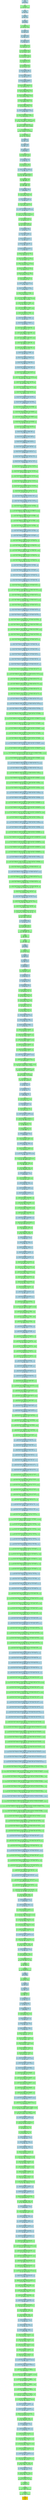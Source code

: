 digraph ParseFlow {
  rankdir=TB;
  node [shape=box, fontname="monospace", fontsize=10];
  edge [fontname="monospace"];
  step0 [label="Step 0\n栈: [0]\n符号: [#]\n输入: type_kw\n动作: shift → 状态 3", style=filled, fillcolor=lightblue];
  step1 [label="Step 1\n栈: [0 3]\n符号: [# type_kw]\n输入: id\n动作: reduce → Type → type_kw ", style=filled, fillcolor=palegreen];
  step2 [label="Step 2\n栈: [0 5]\n符号: [# Type]\n输入: id\n动作: shift → 状态 18", style=filled, fillcolor=lightblue];
  step3 [label="Step 3\n栈: [0 5 18]\n符号: [# Type id]\n输入: (\n动作: shift → 状态 51", style=filled, fillcolor=lightblue];
  step4 [label="Step 4\n栈: [0 5 18 51]\n符号: [# Type id (]\n输入: type_kw\n动作: shift → 状态 3", style=filled, fillcolor=lightblue];
  step5 [label="Step 5\n栈: [0 5 18 51 3]\n符号: [# Type id ( type_kw]\n输入: id\n动作: reduce → Type → type_kw ", style=filled, fillcolor=palegreen];
  step6 [label="Step 6\n栈: [0 5 18 51 58]\n符号: [# Type id ( Type]\n输入: id\n动作: shift → 状态 101", style=filled, fillcolor=lightblue];
  step7 [label="Step 7\n栈: [0 5 18 51 58 101]\n符号: [# Type id ( Type id]\n输入: [\n动作: shift → 状态 19", style=filled, fillcolor=lightblue];
  step8 [label="Step 8\n栈: [0 5 18 51 58 101 19]\n符号: [# Type id ( Type id []\n输入: num\n动作: shift → 状态 29", style=filled, fillcolor=lightblue];
  step9 [label="Step 9\n栈: [0 5 18 51 58 101 19 29]\n符号: [# Type id ( Type id [ num]\n输入: ]\n动作: reduce → Factor → num ", style=filled, fillcolor=palegreen];
  step10 [label="Step 10\n栈: [0 5 18 51 58 101 19 36]\n符号: [# Type id ( Type id [ Factor]\n输入: ]\n动作: reduce → CastExpr → Factor ", style=filled, fillcolor=palegreen];
  step11 [label="Step 11\n栈: [0 5 18 51 58 101 19 27]\n符号: [# Type id ( Type id [ CastExpr]\n输入: ]\n动作: reduce → Term → CastExpr ", style=filled, fillcolor=palegreen];
  step12 [label="Step 12\n栈: [0 5 18 51 58 101 19 26]\n符号: [# Type id ( Type id [ Term]\n输入: ]\n动作: reduce → Expr → Term ", style=filled, fillcolor=palegreen];
  step13 [label="Step 13\n栈: [0 5 18 51 58 101 19 52]\n符号: [# Type id ( Type id [ Expr]\n输入: ]\n动作: reduce → IndexList → Expr ", style=filled, fillcolor=palegreen];
  step14 [label="Step 14\n栈: [0 5 18 51 58 101 19 53]\n符号: [# Type id ( Type id [ IndexList]\n输入: ]\n动作: shift → 状态 96", style=filled, fillcolor=lightblue];
  step15 [label="Step 15\n栈: [0 5 18 51 58 101 19 53 96]\n符号: [# Type id ( Type id [ IndexList ]]\n输入: [\n动作: shift → 状态 19", style=filled, fillcolor=lightblue];
  step16 [label="Step 16\n栈: [0 5 18 51 58 101 19 53 96 19]\n符号: [# Type id ( Type id [ IndexList ] []\n输入: num\n动作: shift → 状态 29", style=filled, fillcolor=lightblue];
  step17 [label="Step 17\n栈: [0 5 18 51 58 101 19 53 96 19 29]\n符号: [# Type id ( Type id [ IndexList ] [ num]\n输入: ]\n动作: reduce → Factor → num ", style=filled, fillcolor=palegreen];
  step18 [label="Step 18\n栈: [0 5 18 51 58 101 19 53 96 19 36]\n符号: [# Type id ( Type id [ IndexList ] [ Factor]\n输入: ]\n动作: reduce → CastExpr → Factor ", style=filled, fillcolor=palegreen];
  step19 [label="Step 19\n栈: [0 5 18 51 58 101 19 53 96 19 27]\n符号: [# Type id ( Type id [ IndexList ] [ CastExpr]\n输入: ]\n动作: reduce → Term → CastExpr ", style=filled, fillcolor=palegreen];
  step20 [label="Step 20\n栈: [0 5 18 51 58 101 19 53 96 19 26]\n符号: [# Type id ( Type id [ IndexList ] [ Term]\n输入: ]\n动作: reduce → Expr → Term ", style=filled, fillcolor=palegreen];
  step21 [label="Step 21\n栈: [0 5 18 51 58 101 19 53 96 19 52]\n符号: [# Type id ( Type id [ IndexList ] [ Expr]\n输入: ]\n动作: reduce → IndexList → Expr ", style=filled, fillcolor=palegreen];
  step22 [label="Step 22\n栈: [0 5 18 51 58 101 19 53 96 19 53]\n符号: [# Type id ( Type id [ IndexList ] [ IndexList]\n输入: ]\n动作: shift → 状态 96", style=filled, fillcolor=lightblue];
  step23 [label="Step 23\n栈: [0 5 18 51 58 101 19 53 96 19 53 96]\n符号: [# Type id ( Type id [ IndexList ] [ IndexList ]]\n输入: )\n动作: reduce → MultiIndex → ε", style=filled, fillcolor=palegreen];
  step24 [label="Step 24\n栈: [0 5 18 51 58 101 19 53 96 19 53 96 129]\n符号: [# Type id ( Type id [ IndexList ] [ IndexList ] MultiIndex]\n输入: )\n动作: reduce → MultiIndex → [ IndexList ] MultiIndex ", style=filled, fillcolor=palegreen];
  step25 [label="Step 25\n栈: [0 5 18 51 58 101 19 53 96 129]\n符号: [# Type id ( Type id [ IndexList ] MultiIndex]\n输入: )\n动作: reduce → MultiIndex → [ IndexList ] MultiIndex ", style=filled, fillcolor=palegreen];
  step26 [label="Step 26\n栈: [0 5 18 51 58 101 135]\n符号: [# Type id ( Type id MultiIndex]\n输入: )\n动作: reduce → NonEmptyArgs → Type id MultiIndex ", style=filled, fillcolor=palegreen];
  step27 [label="Step 27\n栈: [0 5 18 51 56]\n符号: [# Type id ( NonEmptyArgs]\n输入: )\n动作: reduce → Args → NonEmptyArgs ", style=filled, fillcolor=palegreen];
  step28 [label="Step 28\n栈: [0 5 18 51 95]\n符号: [# Type id ( Args]\n输入: )\n动作: shift → 状态 128", style=filled, fillcolor=lightblue];
  step29 [label="Step 29\n栈: [0 5 18 51 95 128]\n符号: [# Type id ( Args )]\n输入: {\n动作: shift → 状态 2", style=filled, fillcolor=lightblue];
  step30 [label="Step 30\n栈: [0 5 18 51 95 128 2]\n符号: [# Type id ( Args ) {]\n输入: type_kw\n动作: shift → 状态 3", style=filled, fillcolor=lightblue];
  step31 [label="Step 31\n栈: [0 5 18 51 95 128 2 3]\n符号: [# Type id ( Args ) { type_kw]\n输入: id\n动作: reduce → Type → type_kw ", style=filled, fillcolor=palegreen];
  step32 [label="Step 32\n栈: [0 5 18 51 95 128 2 5]\n符号: [# Type id ( Args ) { Type]\n输入: id\n动作: shift → 状态 18", style=filled, fillcolor=lightblue];
  step33 [label="Step 33\n栈: [0 5 18 51 95 128 2 5 18]\n符号: [# Type id ( Args ) { Type id]\n输入: ;\n动作: reduce → MultiIndex → ε", style=filled, fillcolor=palegreen];
  step34 [label="Step 34\n栈: [0 5 18 51 95 128 2 5 18 50]\n符号: [# Type id ( Args ) { Type id MultiIndex]\n输入: ;\n动作: shift → 状态 94", style=filled, fillcolor=lightblue];
  step35 [label="Step 35\n栈: [0 5 18 51 95 128 2 5 18 50 94]\n符号: [# Type id ( Args ) { Type id MultiIndex ;]\n输入: type_kw\n动作: reduce → Decl → Type id MultiIndex ; ", style=filled, fillcolor=palegreen];
  step36 [label="Step 36\n栈: [0 5 18 51 95 128 2 10]\n符号: [# Type id ( Args ) { Decl]\n输入: type_kw\n动作: reduce → Stmt → Decl ", style=filled, fillcolor=palegreen];
  step37 [label="Step 37\n栈: [0 5 18 51 95 128 2 14]\n符号: [# Type id ( Args ) { Stmt]\n输入: type_kw\n动作: reduce → StmtList → Stmt ", style=filled, fillcolor=palegreen];
  step38 [label="Step 38\n栈: [0 5 18 51 95 128 2 16]\n符号: [# Type id ( Args ) { StmtList]\n输入: type_kw\n动作: shift → 状态 3", style=filled, fillcolor=lightblue];
  step39 [label="Step 39\n栈: [0 5 18 51 95 128 2 16 3]\n符号: [# Type id ( Args ) { StmtList type_kw]\n输入: id\n动作: reduce → Type → type_kw ", style=filled, fillcolor=palegreen];
  step40 [label="Step 40\n栈: [0 5 18 51 95 128 2 16 5]\n符号: [# Type id ( Args ) { StmtList Type]\n输入: id\n动作: shift → 状态 18", style=filled, fillcolor=lightblue];
  step41 [label="Step 41\n栈: [0 5 18 51 95 128 2 16 5 18]\n符号: [# Type id ( Args ) { StmtList Type id]\n输入: ;\n动作: reduce → MultiIndex → ε", style=filled, fillcolor=palegreen];
  step42 [label="Step 42\n栈: [0 5 18 51 95 128 2 16 5 18 50]\n符号: [# Type id ( Args ) { StmtList Type id MultiIndex]\n输入: ;\n动作: shift → 状态 94", style=filled, fillcolor=lightblue];
  step43 [label="Step 43\n栈: [0 5 18 51 95 128 2 16 5 18 50 94]\n符号: [# Type id ( Args ) { StmtList Type id MultiIndex ;]\n输入: for\n动作: reduce → Decl → Type id MultiIndex ; ", style=filled, fillcolor=palegreen];
  step44 [label="Step 44\n栈: [0 5 18 51 95 128 2 16 10]\n符号: [# Type id ( Args ) { StmtList Decl]\n输入: for\n动作: reduce → Stmt → Decl ", style=filled, fillcolor=palegreen];
  step45 [label="Step 45\n栈: [0 5 18 51 95 128 2 16 39]\n符号: [# Type id ( Args ) { StmtList Stmt]\n输入: for\n动作: reduce → StmtList → StmtList Stmt ", style=filled, fillcolor=palegreen];
  step46 [label="Step 46\n栈: [0 5 18 51 95 128 2 16]\n符号: [# Type id ( Args ) { StmtList]\n输入: for\n动作: shift → 状态 4", style=filled, fillcolor=lightblue];
  step47 [label="Step 47\n栈: [0 5 18 51 95 128 2 16 4]\n符号: [# Type id ( Args ) { StmtList for]\n输入: (\n动作: shift → 状态 17", style=filled, fillcolor=lightblue];
  step48 [label="Step 48\n栈: [0 5 18 51 95 128 2 16 4 17]\n符号: [# Type id ( Args ) { StmtList for (]\n输入: id\n动作: shift → 状态 33", style=filled, fillcolor=lightblue];
  step49 [label="Step 49\n栈: [0 5 18 51 95 128 2 16 4 17 33]\n符号: [# Type id ( Args ) { StmtList for ( id]\n输入: =\n动作: shift → 状态 70", style=filled, fillcolor=lightblue];
  step50 [label="Step 50\n栈: [0 5 18 51 95 128 2 16 4 17 33 70]\n符号: [# Type id ( Args ) { StmtList for ( id =]\n输入: num\n动作: shift → 状态 29", style=filled, fillcolor=lightblue];
  step51 [label="Step 51\n栈: [0 5 18 51 95 128 2 16 4 17 33 70 29]\n符号: [# Type id ( Args ) { StmtList for ( id = num]\n输入: ;\n动作: reduce → Factor → num ", style=filled, fillcolor=palegreen];
  step52 [label="Step 52\n栈: [0 5 18 51 95 128 2 16 4 17 33 70 36]\n符号: [# Type id ( Args ) { StmtList for ( id = Factor]\n输入: ;\n动作: reduce → CastExpr → Factor ", style=filled, fillcolor=palegreen];
  step53 [label="Step 53\n栈: [0 5 18 51 95 128 2 16 4 17 33 70 27]\n符号: [# Type id ( Args ) { StmtList for ( id = CastExpr]\n输入: ;\n动作: reduce → Term → CastExpr ", style=filled, fillcolor=palegreen];
  step54 [label="Step 54\n栈: [0 5 18 51 95 128 2 16 4 17 33 70 26]\n符号: [# Type id ( Args ) { StmtList for ( id = Term]\n输入: ;\n动作: reduce → Expr → Term ", style=filled, fillcolor=palegreen];
  step55 [label="Step 55\n栈: [0 5 18 51 95 128 2 16 4 17 33 70 109]\n符号: [# Type id ( Args ) { StmtList for ( id = Expr]\n输入: ;\n动作: reduce → Expr → id = Expr ", style=filled, fillcolor=palegreen];
  step56 [label="Step 56\n栈: [0 5 18 51 95 128 2 16 4 17 45]\n符号: [# Type id ( Args ) { StmtList for ( Expr]\n输入: ;\n动作: reduce → ForInit → Expr ", style=filled, fillcolor=palegreen];
  step57 [label="Step 57\n栈: [0 5 18 51 95 128 2 16 4 17 46]\n符号: [# Type id ( Args ) { StmtList for ( ForInit]\n输入: ;\n动作: shift → 状态 90", style=filled, fillcolor=lightblue];
  step58 [label="Step 58\n栈: [0 5 18 51 95 128 2 16 4 17 46 90]\n符号: [# Type id ( Args ) { StmtList for ( ForInit ;]\n输入: id\n动作: shift → 状态 33", style=filled, fillcolor=lightblue];
  step59 [label="Step 59\n栈: [0 5 18 51 95 128 2 16 4 17 46 90 33]\n符号: [# Type id ( Args ) { StmtList for ( ForInit ; id]\n输入: <\n动作: reduce → MultiIndex → ε", style=filled, fillcolor=palegreen];
  step60 [label="Step 60\n栈: [0 5 18 51 95 128 2 16 4 17 46 90 33 72]\n符号: [# Type id ( Args ) { StmtList for ( ForInit ; id MultiIndex]\n输入: <\n动作: reduce → Factor → id MultiIndex ", style=filled, fillcolor=palegreen];
  step61 [label="Step 61\n栈: [0 5 18 51 95 128 2 16 4 17 46 90 36]\n符号: [# Type id ( Args ) { StmtList for ( ForInit ; Factor]\n输入: <\n动作: reduce → CastExpr → Factor ", style=filled, fillcolor=palegreen];
  step62 [label="Step 62\n栈: [0 5 18 51 95 128 2 16 4 17 46 90 27]\n符号: [# Type id ( Args ) { StmtList for ( ForInit ; CastExpr]\n输入: <\n动作: reduce → Term → CastExpr ", style=filled, fillcolor=palegreen];
  step63 [label="Step 63\n栈: [0 5 18 51 95 128 2 16 4 17 46 90 26]\n符号: [# Type id ( Args ) { StmtList for ( ForInit ; Term]\n输入: <\n动作: reduce → Expr → Term ", style=filled, fillcolor=palegreen];
  step64 [label="Step 64\n栈: [0 5 18 51 95 128 2 16 4 17 46 90 41]\n符号: [# Type id ( Args ) { StmtList for ( ForInit ; Expr]\n输入: <\n动作: shift → 状态 81", style=filled, fillcolor=lightblue];
  step65 [label="Step 65\n栈: [0 5 18 51 95 128 2 16 4 17 46 90 41 81]\n符号: [# Type id ( Args ) { StmtList for ( ForInit ; Expr <]\n输入: num\n动作: shift → 状态 29", style=filled, fillcolor=lightblue];
  step66 [label="Step 66\n栈: [0 5 18 51 95 128 2 16 4 17 46 90 41 81 29]\n符号: [# Type id ( Args ) { StmtList for ( ForInit ; Expr < num]\n输入: ;\n动作: reduce → Factor → num ", style=filled, fillcolor=palegreen];
  step67 [label="Step 67\n栈: [0 5 18 51 95 128 2 16 4 17 46 90 41 81 36]\n符号: [# Type id ( Args ) { StmtList for ( ForInit ; Expr < Factor]\n输入: ;\n动作: reduce → CastExpr → Factor ", style=filled, fillcolor=palegreen];
  step68 [label="Step 68\n栈: [0 5 18 51 95 128 2 16 4 17 46 90 41 81 27]\n符号: [# Type id ( Args ) { StmtList for ( ForInit ; Expr < CastExpr]\n输入: ;\n动作: reduce → Term → CastExpr ", style=filled, fillcolor=palegreen];
  step69 [label="Step 69\n栈: [0 5 18 51 95 128 2 16 4 17 46 90 41 81 26]\n符号: [# Type id ( Args ) { StmtList for ( ForInit ; Expr < Term]\n输入: ;\n动作: reduce → Expr → Term ", style=filled, fillcolor=palegreen];
  step70 [label="Step 70\n栈: [0 5 18 51 95 128 2 16 4 17 46 90 41 81 117]\n符号: [# Type id ( Args ) { StmtList for ( ForInit ; Expr < Expr]\n输入: ;\n动作: reduce → Cond → Expr < Expr ", style=filled, fillcolor=palegreen];
  step71 [label="Step 71\n栈: [0 5 18 51 95 128 2 16 4 17 46 90 124]\n符号: [# Type id ( Args ) { StmtList for ( ForInit ; Cond]\n输入: ;\n动作: shift → 状态 141", style=filled, fillcolor=lightblue];
  step72 [label="Step 72\n栈: [0 5 18 51 95 128 2 16 4 17 46 90 124 141]\n符号: [# Type id ( Args ) { StmtList for ( ForInit ; Cond ;]\n输入: id\n动作: shift → 状态 33", style=filled, fillcolor=lightblue];
  step73 [label="Step 73\n栈: [0 5 18 51 95 128 2 16 4 17 46 90 124 141 33]\n符号: [# Type id ( Args ) { StmtList for ( ForInit ; Cond ; id]\n输入: =\n动作: shift → 状态 70", style=filled, fillcolor=lightblue];
  step74 [label="Step 74\n栈: [0 5 18 51 95 128 2 16 4 17 46 90 124 141 33 70]\n符号: [# Type id ( Args ) { StmtList for ( ForInit ; Cond ; id =]\n输入: id\n动作: shift → 状态 33", style=filled, fillcolor=lightblue];
  step75 [label="Step 75\n栈: [0 5 18 51 95 128 2 16 4 17 46 90 124 141 33 70 33]\n符号: [# Type id ( Args ) { StmtList for ( ForInit ; Cond ; id = id]\n输入: +\n动作: reduce → MultiIndex → ε", style=filled, fillcolor=palegreen];
  step76 [label="Step 76\n栈: [0 5 18 51 95 128 2 16 4 17 46 90 124 141 33 70 33 72]\n符号: [# Type id ( Args ) { StmtList for ( ForInit ; Cond ; id = id MultiIndex]\n输入: +\n动作: reduce → Factor → id MultiIndex ", style=filled, fillcolor=palegreen];
  step77 [label="Step 77\n栈: [0 5 18 51 95 128 2 16 4 17 46 90 124 141 33 70 36]\n符号: [# Type id ( Args ) { StmtList for ( ForInit ; Cond ; id = Factor]\n输入: +\n动作: reduce → CastExpr → Factor ", style=filled, fillcolor=palegreen];
  step78 [label="Step 78\n栈: [0 5 18 51 95 128 2 16 4 17 46 90 124 141 33 70 27]\n符号: [# Type id ( Args ) { StmtList for ( ForInit ; Cond ; id = CastExpr]\n输入: +\n动作: reduce → Term → CastExpr ", style=filled, fillcolor=palegreen];
  step79 [label="Step 79\n栈: [0 5 18 51 95 128 2 16 4 17 46 90 124 141 33 70 26]\n符号: [# Type id ( Args ) { StmtList for ( ForInit ; Cond ; id = Term]\n输入: +\n动作: reduce → Expr → Term ", style=filled, fillcolor=palegreen];
  step80 [label="Step 80\n栈: [0 5 18 51 95 128 2 16 4 17 46 90 124 141 33 70 109]\n符号: [# Type id ( Args ) { StmtList for ( ForInit ; Cond ; id = Expr]\n输入: +\n动作: shift → 状态 68", style=filled, fillcolor=lightblue];
  step81 [label="Step 81\n栈: [0 5 18 51 95 128 2 16 4 17 46 90 124 141 33 70 109 68]\n符号: [# Type id ( Args ) { StmtList for ( ForInit ; Cond ; id = Expr +]\n输入: num\n动作: shift → 状态 29", style=filled, fillcolor=lightblue];
  step82 [label="Step 82\n栈: [0 5 18 51 95 128 2 16 4 17 46 90 124 141 33 70 109 68 29]\n符号: [# Type id ( Args ) { StmtList for ( ForInit ; Cond ; id = Expr + num]\n输入: )\n动作: reduce → Factor → num ", style=filled, fillcolor=palegreen];
  step83 [label="Step 83\n栈: [0 5 18 51 95 128 2 16 4 17 46 90 124 141 33 70 109 68 36]\n符号: [# Type id ( Args ) { StmtList for ( ForInit ; Cond ; id = Expr + Factor]\n输入: )\n动作: reduce → CastExpr → Factor ", style=filled, fillcolor=palegreen];
  step84 [label="Step 84\n栈: [0 5 18 51 95 128 2 16 4 17 46 90 124 141 33 70 109 68 27]\n符号: [# Type id ( Args ) { StmtList for ( ForInit ; Cond ; id = Expr + CastExpr]\n输入: )\n动作: reduce → Term → CastExpr ", style=filled, fillcolor=palegreen];
  step85 [label="Step 85\n栈: [0 5 18 51 95 128 2 16 4 17 46 90 124 141 33 70 109 68 107]\n符号: [# Type id ( Args ) { StmtList for ( ForInit ; Cond ; id = Expr + Term]\n输入: )\n动作: reduce → Expr → Expr + Term ", style=filled, fillcolor=palegreen];
  step86 [label="Step 86\n栈: [0 5 18 51 95 128 2 16 4 17 46 90 124 141 33 70 109]\n符号: [# Type id ( Args ) { StmtList for ( ForInit ; Cond ; id = Expr]\n输入: )\n动作: reduce → Expr → id = Expr ", style=filled, fillcolor=palegreen];
  step87 [label="Step 87\n栈: [0 5 18 51 95 128 2 16 4 17 46 90 124 141 149]\n符号: [# Type id ( Args ) { StmtList for ( ForInit ; Cond ; Expr]\n输入: )\n动作: shift → 状态 152", style=filled, fillcolor=lightblue];
  step88 [label="Step 88\n栈: [0 5 18 51 95 128 2 16 4 17 46 90 124 141 149 152]\n符号: [# Type id ( Args ) { StmtList for ( ForInit ; Cond ; Expr )]\n输入: {\n动作: shift → 状态 2", style=filled, fillcolor=lightblue];
  step89 [label="Step 89\n栈: [0 5 18 51 95 128 2 16 4 17 46 90 124 141 149 152 2]\n符号: [# Type id ( Args ) { StmtList for ( ForInit ; Cond ; Expr ) {]\n输入: for\n动作: shift → 状态 4", style=filled, fillcolor=lightblue];
  step90 [label="Step 90\n栈: [0 5 18 51 95 128 2 16 4 17 46 90 124 141 149 152 2 4]\n符号: [# Type id ( Args ) { StmtList for ( ForInit ; Cond ; Expr ) { for]\n输入: (\n动作: shift → 状态 17", style=filled, fillcolor=lightblue];
  step91 [label="Step 91\n栈: [0 5 18 51 95 128 2 16 4 17 46 90 124 141 149 152 2 4 17]\n符号: [# Type id ( Args ) { StmtList for ( ForInit ; Cond ; Expr ) { for (]\n输入: id\n动作: shift → 状态 33", style=filled, fillcolor=lightblue];
  step92 [label="Step 92\n栈: [0 5 18 51 95 128 2 16 4 17 46 90 124 141 149 152 2 4 17 33]\n符号: [# Type id ( Args ) { StmtList for ( ForInit ; Cond ; Expr ) { for ( id]\n输入: =\n动作: shift → 状态 70", style=filled, fillcolor=lightblue];
  step93 [label="Step 93\n栈: [0 5 18 51 95 128 2 16 4 17 46 90 124 141 149 152 2 4 17 33 70]\n符号: [# Type id ( Args ) { StmtList for ( ForInit ; Cond ; Expr ) { for ( id =]\n输入: num\n动作: shift → 状态 29", style=filled, fillcolor=lightblue];
  step94 [label="Step 94\n栈: [0 5 18 51 95 128 2 16 4 17 46 90 124 141 149 152 2 4 17 33 70 29]\n符号: [# Type id ( Args ) { StmtList for ( ForInit ; Cond ; Expr ) { for ( id = num]\n输入: ;\n动作: reduce → Factor → num ", style=filled, fillcolor=palegreen];
  step95 [label="Step 95\n栈: [0 5 18 51 95 128 2 16 4 17 46 90 124 141 149 152 2 4 17 33 70 36]\n符号: [# Type id ( Args ) { StmtList for ( ForInit ; Cond ; Expr ) { for ( id = Factor]\n输入: ;\n动作: reduce → CastExpr → Factor ", style=filled, fillcolor=palegreen];
  step96 [label="Step 96\n栈: [0 5 18 51 95 128 2 16 4 17 46 90 124 141 149 152 2 4 17 33 70 27]\n符号: [# Type id ( Args ) { StmtList for ( ForInit ; Cond ; Expr ) { for ( id = CastExpr]\n输入: ;\n动作: reduce → Term → CastExpr ", style=filled, fillcolor=palegreen];
  step97 [label="Step 97\n栈: [0 5 18 51 95 128 2 16 4 17 46 90 124 141 149 152 2 4 17 33 70 26]\n符号: [# Type id ( Args ) { StmtList for ( ForInit ; Cond ; Expr ) { for ( id = Term]\n输入: ;\n动作: reduce → Expr → Term ", style=filled, fillcolor=palegreen];
  step98 [label="Step 98\n栈: [0 5 18 51 95 128 2 16 4 17 46 90 124 141 149 152 2 4 17 33 70 109]\n符号: [# Type id ( Args ) { StmtList for ( ForInit ; Cond ; Expr ) { for ( id = Expr]\n输入: ;\n动作: reduce → Expr → id = Expr ", style=filled, fillcolor=palegreen];
  step99 [label="Step 99\n栈: [0 5 18 51 95 128 2 16 4 17 46 90 124 141 149 152 2 4 17 45]\n符号: [# Type id ( Args ) { StmtList for ( ForInit ; Cond ; Expr ) { for ( Expr]\n输入: ;\n动作: reduce → ForInit → Expr ", style=filled, fillcolor=palegreen];
  step100 [label="Step 100\n栈: [0 5 18 51 95 128 2 16 4 17 46 90 124 141 149 152 2 4 17 46]\n符号: [# Type id ( Args ) { StmtList for ( ForInit ; Cond ; Expr ) { for ( ForInit]\n输入: ;\n动作: shift → 状态 90", style=filled, fillcolor=lightblue];
  step101 [label="Step 101\n栈: [0 5 18 51 95 128 2 16 4 17 46 90 124 141 149 152 2 4 17 46 90]\n符号: [# Type id ( Args ) { StmtList for ( ForInit ; Cond ; Expr ) { for ( ForInit ;]\n输入: id\n动作: shift → 状态 33", style=filled, fillcolor=lightblue];
  step102 [label="Step 102\n栈: [0 5 18 51 95 128 2 16 4 17 46 90 124 141 149 152 2 4 17 46 90 33]\n符号: [# Type id ( Args ) { StmtList for ( ForInit ; Cond ; Expr ) { for ( ForInit ; id]\n输入: <\n动作: reduce → MultiIndex → ε", style=filled, fillcolor=palegreen];
  step103 [label="Step 103\n栈: [0 5 18 51 95 128 2 16 4 17 46 90 124 141 149 152 2 4 17 46 90 33 72]\n符号: [# Type id ( Args ) { StmtList for ( ForInit ; Cond ; Expr ) { for ( ForInit ; id MultiIndex]\n输入: <\n动作: reduce → Factor → id MultiIndex ", style=filled, fillcolor=palegreen];
  step104 [label="Step 104\n栈: [0 5 18 51 95 128 2 16 4 17 46 90 124 141 149 152 2 4 17 46 90 36]\n符号: [# Type id ( Args ) { StmtList for ( ForInit ; Cond ; Expr ) { for ( ForInit ; Factor]\n输入: <\n动作: reduce → CastExpr → Factor ", style=filled, fillcolor=palegreen];
  step105 [label="Step 105\n栈: [0 5 18 51 95 128 2 16 4 17 46 90 124 141 149 152 2 4 17 46 90 27]\n符号: [# Type id ( Args ) { StmtList for ( ForInit ; Cond ; Expr ) { for ( ForInit ; CastExpr]\n输入: <\n动作: reduce → Term → CastExpr ", style=filled, fillcolor=palegreen];
  step106 [label="Step 106\n栈: [0 5 18 51 95 128 2 16 4 17 46 90 124 141 149 152 2 4 17 46 90 26]\n符号: [# Type id ( Args ) { StmtList for ( ForInit ; Cond ; Expr ) { for ( ForInit ; Term]\n输入: <\n动作: reduce → Expr → Term ", style=filled, fillcolor=palegreen];
  step107 [label="Step 107\n栈: [0 5 18 51 95 128 2 16 4 17 46 90 124 141 149 152 2 4 17 46 90 41]\n符号: [# Type id ( Args ) { StmtList for ( ForInit ; Cond ; Expr ) { for ( ForInit ; Expr]\n输入: <\n动作: shift → 状态 81", style=filled, fillcolor=lightblue];
  step108 [label="Step 108\n栈: [0 5 18 51 95 128 2 16 4 17 46 90 124 141 149 152 2 4 17 46 90 41 81]\n符号: [# Type id ( Args ) { StmtList for ( ForInit ; Cond ; Expr ) { for ( ForInit ; Expr <]\n输入: num\n动作: shift → 状态 29", style=filled, fillcolor=lightblue];
  step109 [label="Step 109\n栈: [0 5 18 51 95 128 2 16 4 17 46 90 124 141 149 152 2 4 17 46 90 41 81 29]\n符号: [# Type id ( Args ) { StmtList for ( ForInit ; Cond ; Expr ) { for ( ForInit ; Expr < num]\n输入: ;\n动作: reduce → Factor → num ", style=filled, fillcolor=palegreen];
  step110 [label="Step 110\n栈: [0 5 18 51 95 128 2 16 4 17 46 90 124 141 149 152 2 4 17 46 90 41 81 36]\n符号: [# Type id ( Args ) { StmtList for ( ForInit ; Cond ; Expr ) { for ( ForInit ; Expr < Factor]\n输入: ;\n动作: reduce → CastExpr → Factor ", style=filled, fillcolor=palegreen];
  step111 [label="Step 111\n栈: [0 5 18 51 95 128 2 16 4 17 46 90 124 141 149 152 2 4 17 46 90 41 81 27]\n符号: [# Type id ( Args ) { StmtList for ( ForInit ; Cond ; Expr ) { for ( ForInit ; Expr < CastExpr]\n输入: ;\n动作: reduce → Term → CastExpr ", style=filled, fillcolor=palegreen];
  step112 [label="Step 112\n栈: [0 5 18 51 95 128 2 16 4 17 46 90 124 141 149 152 2 4 17 46 90 41 81 26]\n符号: [# Type id ( Args ) { StmtList for ( ForInit ; Cond ; Expr ) { for ( ForInit ; Expr < Term]\n输入: ;\n动作: reduce → Expr → Term ", style=filled, fillcolor=palegreen];
  step113 [label="Step 113\n栈: [0 5 18 51 95 128 2 16 4 17 46 90 124 141 149 152 2 4 17 46 90 41 81 117]\n符号: [# Type id ( Args ) { StmtList for ( ForInit ; Cond ; Expr ) { for ( ForInit ; Expr < Expr]\n输入: ;\n动作: reduce → Cond → Expr < Expr ", style=filled, fillcolor=palegreen];
  step114 [label="Step 114\n栈: [0 5 18 51 95 128 2 16 4 17 46 90 124 141 149 152 2 4 17 46 90 124]\n符号: [# Type id ( Args ) { StmtList for ( ForInit ; Cond ; Expr ) { for ( ForInit ; Cond]\n输入: ;\n动作: shift → 状态 141", style=filled, fillcolor=lightblue];
  step115 [label="Step 115\n栈: [0 5 18 51 95 128 2 16 4 17 46 90 124 141 149 152 2 4 17 46 90 124 141]\n符号: [# Type id ( Args ) { StmtList for ( ForInit ; Cond ; Expr ) { for ( ForInit ; Cond ;]\n输入: id\n动作: shift → 状态 33", style=filled, fillcolor=lightblue];
  step116 [label="Step 116\n栈: [0 5 18 51 95 128 2 16 4 17 46 90 124 141 149 152 2 4 17 46 90 124 141 33]\n符号: [# Type id ( Args ) { StmtList for ( ForInit ; Cond ; Expr ) { for ( ForInit ; Cond ; id]\n输入: =\n动作: shift → 状态 70", style=filled, fillcolor=lightblue];
  step117 [label="Step 117\n栈: [0 5 18 51 95 128 2 16 4 17 46 90 124 141 149 152 2 4 17 46 90 124 141 33 70]\n符号: [# Type id ( Args ) { StmtList for ( ForInit ; Cond ; Expr ) { for ( ForInit ; Cond ; id =]\n输入: id\n动作: shift → 状态 33", style=filled, fillcolor=lightblue];
  step118 [label="Step 118\n栈: [0 5 18 51 95 128 2 16 4 17 46 90 124 141 149 152 2 4 17 46 90 124 141 33 70 33]\n符号: [# Type id ( Args ) { StmtList for ( ForInit ; Cond ; Expr ) { for ( ForInit ; Cond ; id = id]\n输入: +\n动作: reduce → MultiIndex → ε", style=filled, fillcolor=palegreen];
  step119 [label="Step 119\n栈: [0 5 18 51 95 128 2 16 4 17 46 90 124 141 149 152 2 4 17 46 90 124 141 33 70 33 72]\n符号: [# Type id ( Args ) { StmtList for ( ForInit ; Cond ; Expr ) { for ( ForInit ; Cond ; id = id MultiIndex]\n输入: +\n动作: reduce → Factor → id MultiIndex ", style=filled, fillcolor=palegreen];
  step120 [label="Step 120\n栈: [0 5 18 51 95 128 2 16 4 17 46 90 124 141 149 152 2 4 17 46 90 124 141 33 70 36]\n符号: [# Type id ( Args ) { StmtList for ( ForInit ; Cond ; Expr ) { for ( ForInit ; Cond ; id = Factor]\n输入: +\n动作: reduce → CastExpr → Factor ", style=filled, fillcolor=palegreen];
  step121 [label="Step 121\n栈: [0 5 18 51 95 128 2 16 4 17 46 90 124 141 149 152 2 4 17 46 90 124 141 33 70 27]\n符号: [# Type id ( Args ) { StmtList for ( ForInit ; Cond ; Expr ) { for ( ForInit ; Cond ; id = CastExpr]\n输入: +\n动作: reduce → Term → CastExpr ", style=filled, fillcolor=palegreen];
  step122 [label="Step 122\n栈: [0 5 18 51 95 128 2 16 4 17 46 90 124 141 149 152 2 4 17 46 90 124 141 33 70 26]\n符号: [# Type id ( Args ) { StmtList for ( ForInit ; Cond ; Expr ) { for ( ForInit ; Cond ; id = Term]\n输入: +\n动作: reduce → Expr → Term ", style=filled, fillcolor=palegreen];
  step123 [label="Step 123\n栈: [0 5 18 51 95 128 2 16 4 17 46 90 124 141 149 152 2 4 17 46 90 124 141 33 70 109]\n符号: [# Type id ( Args ) { StmtList for ( ForInit ; Cond ; Expr ) { for ( ForInit ; Cond ; id = Expr]\n输入: +\n动作: shift → 状态 68", style=filled, fillcolor=lightblue];
  step124 [label="Step 124\n栈: [0 5 18 51 95 128 2 16 4 17 46 90 124 141 149 152 2 4 17 46 90 124 141 33 70 109 68]\n符号: [# Type id ( Args ) { StmtList for ( ForInit ; Cond ; Expr ) { for ( ForInit ; Cond ; id = Expr +]\n输入: num\n动作: shift → 状态 29", style=filled, fillcolor=lightblue];
  step125 [label="Step 125\n栈: [0 5 18 51 95 128 2 16 4 17 46 90 124 141 149 152 2 4 17 46 90 124 141 33 70 109 68 29]\n符号: [# Type id ( Args ) { StmtList for ( ForInit ; Cond ; Expr ) { for ( ForInit ; Cond ; id = Expr + num]\n输入: )\n动作: reduce → Factor → num ", style=filled, fillcolor=palegreen];
  step126 [label="Step 126\n栈: [0 5 18 51 95 128 2 16 4 17 46 90 124 141 149 152 2 4 17 46 90 124 141 33 70 109 68 36]\n符号: [# Type id ( Args ) { StmtList for ( ForInit ; Cond ; Expr ) { for ( ForInit ; Cond ; id = Expr + Factor]\n输入: )\n动作: reduce → CastExpr → Factor ", style=filled, fillcolor=palegreen];
  step127 [label="Step 127\n栈: [0 5 18 51 95 128 2 16 4 17 46 90 124 141 149 152 2 4 17 46 90 124 141 33 70 109 68 27]\n符号: [# Type id ( Args ) { StmtList for ( ForInit ; Cond ; Expr ) { for ( ForInit ; Cond ; id = Expr + CastExpr]\n输入: )\n动作: reduce → Term → CastExpr ", style=filled, fillcolor=palegreen];
  step128 [label="Step 128\n栈: [0 5 18 51 95 128 2 16 4 17 46 90 124 141 149 152 2 4 17 46 90 124 141 33 70 109 68 107]\n符号: [# Type id ( Args ) { StmtList for ( ForInit ; Cond ; Expr ) { for ( ForInit ; Cond ; id = Expr + Term]\n输入: )\n动作: reduce → Expr → Expr + Term ", style=filled, fillcolor=palegreen];
  step129 [label="Step 129\n栈: [0 5 18 51 95 128 2 16 4 17 46 90 124 141 149 152 2 4 17 46 90 124 141 33 70 109]\n符号: [# Type id ( Args ) { StmtList for ( ForInit ; Cond ; Expr ) { for ( ForInit ; Cond ; id = Expr]\n输入: )\n动作: reduce → Expr → id = Expr ", style=filled, fillcolor=palegreen];
  step130 [label="Step 130\n栈: [0 5 18 51 95 128 2 16 4 17 46 90 124 141 149 152 2 4 17 46 90 124 141 149]\n符号: [# Type id ( Args ) { StmtList for ( ForInit ; Cond ; Expr ) { for ( ForInit ; Cond ; Expr]\n输入: )\n动作: shift → 状态 152", style=filled, fillcolor=lightblue];
  step131 [label="Step 131\n栈: [0 5 18 51 95 128 2 16 4 17 46 90 124 141 149 152 2 4 17 46 90 124 141 149 152]\n符号: [# Type id ( Args ) { StmtList for ( ForInit ; Cond ; Expr ) { for ( ForInit ; Cond ; Expr )]\n输入: {\n动作: shift → 状态 2", style=filled, fillcolor=lightblue];
  step132 [label="Step 132\n栈: [0 5 18 51 95 128 2 16 4 17 46 90 124 141 149 152 2 4 17 46 90 124 141 149 152 2]\n符号: [# Type id ( Args ) { StmtList for ( ForInit ; Cond ; Expr ) { for ( ForInit ; Cond ; Expr ) {]\n输入: id\n动作: shift → 状态 6", style=filled, fillcolor=lightblue];
  step133 [label="Step 133\n栈: [0 5 18 51 95 128 2 16 4 17 46 90 124 141 149 152 2 4 17 46 90 124 141 149 152 2 6]\n符号: [# Type id ( Args ) { StmtList for ( ForInit ; Cond ; Expr ) { for ( ForInit ; Cond ; Expr ) { id]\n输入: [\n动作: shift → 状态 19", style=filled, fillcolor=lightblue];
  step134 [label="Step 134\n栈: [0 5 18 51 95 128 2 16 4 17 46 90 124 141 149 152 2 4 17 46 90 124 141 149 152 2 6 19]\n符号: [# Type id ( Args ) { StmtList for ( ForInit ; Cond ; Expr ) { for ( ForInit ; Cond ; Expr ) { id []\n输入: id\n动作: shift → 状态 33", style=filled, fillcolor=lightblue];
  step135 [label="Step 135\n栈: [0 5 18 51 95 128 2 16 4 17 46 90 124 141 149 152 2 4 17 46 90 124 141 149 152 2 6 19 33]\n符号: [# Type id ( Args ) { StmtList for ( ForInit ; Cond ; Expr ) { for ( ForInit ; Cond ; Expr ) { id [ id]\n输入: ]\n动作: reduce → MultiIndex → ε", style=filled, fillcolor=palegreen];
  step136 [label="Step 136\n栈: [0 5 18 51 95 128 2 16 4 17 46 90 124 141 149 152 2 4 17 46 90 124 141 149 152 2 6 19 33 72]\n符号: [# Type id ( Args ) { StmtList for ( ForInit ; Cond ; Expr ) { for ( ForInit ; Cond ; Expr ) { id [ id MultiIndex]\n输入: ]\n动作: reduce → Factor → id MultiIndex ", style=filled, fillcolor=palegreen];
  step137 [label="Step 137\n栈: [0 5 18 51 95 128 2 16 4 17 46 90 124 141 149 152 2 4 17 46 90 124 141 149 152 2 6 19 36]\n符号: [# Type id ( Args ) { StmtList for ( ForInit ; Cond ; Expr ) { for ( ForInit ; Cond ; Expr ) { id [ Factor]\n输入: ]\n动作: reduce → CastExpr → Factor ", style=filled, fillcolor=palegreen];
  step138 [label="Step 138\n栈: [0 5 18 51 95 128 2 16 4 17 46 90 124 141 149 152 2 4 17 46 90 124 141 149 152 2 6 19 27]\n符号: [# Type id ( Args ) { StmtList for ( ForInit ; Cond ; Expr ) { for ( ForInit ; Cond ; Expr ) { id [ CastExpr]\n输入: ]\n动作: reduce → Term → CastExpr ", style=filled, fillcolor=palegreen];
  step139 [label="Step 139\n栈: [0 5 18 51 95 128 2 16 4 17 46 90 124 141 149 152 2 4 17 46 90 124 141 149 152 2 6 19 26]\n符号: [# Type id ( Args ) { StmtList for ( ForInit ; Cond ; Expr ) { for ( ForInit ; Cond ; Expr ) { id [ Term]\n输入: ]\n动作: reduce → Expr → Term ", style=filled, fillcolor=palegreen];
  step140 [label="Step 140\n栈: [0 5 18 51 95 128 2 16 4 17 46 90 124 141 149 152 2 4 17 46 90 124 141 149 152 2 6 19 52]\n符号: [# Type id ( Args ) { StmtList for ( ForInit ; Cond ; Expr ) { for ( ForInit ; Cond ; Expr ) { id [ Expr]\n输入: ]\n动作: reduce → IndexList → Expr ", style=filled, fillcolor=palegreen];
  step141 [label="Step 141\n栈: [0 5 18 51 95 128 2 16 4 17 46 90 124 141 149 152 2 4 17 46 90 124 141 149 152 2 6 19 53]\n符号: [# Type id ( Args ) { StmtList for ( ForInit ; Cond ; Expr ) { for ( ForInit ; Cond ; Expr ) { id [ IndexList]\n输入: ]\n动作: shift → 状态 96", style=filled, fillcolor=lightblue];
  step142 [label="Step 142\n栈: [0 5 18 51 95 128 2 16 4 17 46 90 124 141 149 152 2 4 17 46 90 124 141 149 152 2 6 19 53 96]\n符号: [# Type id ( Args ) { StmtList for ( ForInit ; Cond ; Expr ) { for ( ForInit ; Cond ; Expr ) { id [ IndexList ]]\n输入: [\n动作: shift → 状态 19", style=filled, fillcolor=lightblue];
  step143 [label="Step 143\n栈: [0 5 18 51 95 128 2 16 4 17 46 90 124 141 149 152 2 4 17 46 90 124 141 149 152 2 6 19 53 96 19]\n符号: [# Type id ( Args ) { StmtList for ( ForInit ; Cond ; Expr ) { for ( ForInit ; Cond ; Expr ) { id [ IndexList ] []\n输入: id\n动作: shift → 状态 33", style=filled, fillcolor=lightblue];
  step144 [label="Step 144\n栈: [0 5 18 51 95 128 2 16 4 17 46 90 124 141 149 152 2 4 17 46 90 124 141 149 152 2 6 19 53 96 19 33]\n符号: [# Type id ( Args ) { StmtList for ( ForInit ; Cond ; Expr ) { for ( ForInit ; Cond ; Expr ) { id [ IndexList ] [ id]\n输入: ]\n动作: reduce → MultiIndex → ε", style=filled, fillcolor=palegreen];
  step145 [label="Step 145\n栈: [0 5 18 51 95 128 2 16 4 17 46 90 124 141 149 152 2 4 17 46 90 124 141 149 152 2 6 19 53 96 19 33 72]\n符号: [# Type id ( Args ) { StmtList for ( ForInit ; Cond ; Expr ) { for ( ForInit ; Cond ; Expr ) { id [ IndexList ] [ id MultiIndex]\n输入: ]\n动作: reduce → Factor → id MultiIndex ", style=filled, fillcolor=palegreen];
  step146 [label="Step 146\n栈: [0 5 18 51 95 128 2 16 4 17 46 90 124 141 149 152 2 4 17 46 90 124 141 149 152 2 6 19 53 96 19 36]\n符号: [# Type id ( Args ) { StmtList for ( ForInit ; Cond ; Expr ) { for ( ForInit ; Cond ; Expr ) { id [ IndexList ] [ Factor]\n输入: ]\n动作: reduce → CastExpr → Factor ", style=filled, fillcolor=palegreen];
  step147 [label="Step 147\n栈: [0 5 18 51 95 128 2 16 4 17 46 90 124 141 149 152 2 4 17 46 90 124 141 149 152 2 6 19 53 96 19 27]\n符号: [# Type id ( Args ) { StmtList for ( ForInit ; Cond ; Expr ) { for ( ForInit ; Cond ; Expr ) { id [ IndexList ] [ CastExpr]\n输入: ]\n动作: reduce → Term → CastExpr ", style=filled, fillcolor=palegreen];
  step148 [label="Step 148\n栈: [0 5 18 51 95 128 2 16 4 17 46 90 124 141 149 152 2 4 17 46 90 124 141 149 152 2 6 19 53 96 19 26]\n符号: [# Type id ( Args ) { StmtList for ( ForInit ; Cond ; Expr ) { for ( ForInit ; Cond ; Expr ) { id [ IndexList ] [ Term]\n输入: ]\n动作: reduce → Expr → Term ", style=filled, fillcolor=palegreen];
  step149 [label="Step 149\n栈: [0 5 18 51 95 128 2 16 4 17 46 90 124 141 149 152 2 4 17 46 90 124 141 149 152 2 6 19 53 96 19 52]\n符号: [# Type id ( Args ) { StmtList for ( ForInit ; Cond ; Expr ) { for ( ForInit ; Cond ; Expr ) { id [ IndexList ] [ Expr]\n输入: ]\n动作: reduce → IndexList → Expr ", style=filled, fillcolor=palegreen];
  step150 [label="Step 150\n栈: [0 5 18 51 95 128 2 16 4 17 46 90 124 141 149 152 2 4 17 46 90 124 141 149 152 2 6 19 53 96 19 53]\n符号: [# Type id ( Args ) { StmtList for ( ForInit ; Cond ; Expr ) { for ( ForInit ; Cond ; Expr ) { id [ IndexList ] [ IndexList]\n输入: ]\n动作: shift → 状态 96", style=filled, fillcolor=lightblue];
  step151 [label="Step 151\n栈: [0 5 18 51 95 128 2 16 4 17 46 90 124 141 149 152 2 4 17 46 90 124 141 149 152 2 6 19 53 96 19 53 96]\n符号: [# Type id ( Args ) { StmtList for ( ForInit ; Cond ; Expr ) { for ( ForInit ; Cond ; Expr ) { id [ IndexList ] [ IndexList ]]\n输入: =\n动作: reduce → MultiIndex → ε", style=filled, fillcolor=palegreen];
  step152 [label="Step 152\n栈: [0 5 18 51 95 128 2 16 4 17 46 90 124 141 149 152 2 4 17 46 90 124 141 149 152 2 6 19 53 96 19 53 96 129]\n符号: [# Type id ( Args ) { StmtList for ( ForInit ; Cond ; Expr ) { for ( ForInit ; Cond ; Expr ) { id [ IndexList ] [ IndexList ] MultiIndex]\n输入: =\n动作: reduce → MultiIndex → [ IndexList ] MultiIndex ", style=filled, fillcolor=palegreen];
  step153 [label="Step 153\n栈: [0 5 18 51 95 128 2 16 4 17 46 90 124 141 149 152 2 4 17 46 90 124 141 149 152 2 6 19 53 96 129]\n符号: [# Type id ( Args ) { StmtList for ( ForInit ; Cond ; Expr ) { for ( ForInit ; Cond ; Expr ) { id [ IndexList ] MultiIndex]\n输入: =\n动作: reduce → MultiIndex → [ IndexList ] MultiIndex ", style=filled, fillcolor=palegreen];
  step154 [label="Step 154\n栈: [0 5 18 51 95 128 2 16 4 17 46 90 124 141 149 152 2 4 17 46 90 124 141 149 152 2 6 21]\n符号: [# Type id ( Args ) { StmtList for ( ForInit ; Cond ; Expr ) { for ( ForInit ; Cond ; Expr ) { id MultiIndex]\n输入: =\n动作: shift → 状态 55", style=filled, fillcolor=lightblue];
  step155 [label="Step 155\n栈: [0 5 18 51 95 128 2 16 4 17 46 90 124 141 149 152 2 4 17 46 90 124 141 149 152 2 6 21 55]\n符号: [# Type id ( Args ) { StmtList for ( ForInit ; Cond ; Expr ) { for ( ForInit ; Cond ; Expr ) { id MultiIndex =]\n输入: id\n动作: shift → 状态 33", style=filled, fillcolor=lightblue];
  step156 [label="Step 156\n栈: [0 5 18 51 95 128 2 16 4 17 46 90 124 141 149 152 2 4 17 46 90 124 141 149 152 2 6 21 55 33]\n符号: [# Type id ( Args ) { StmtList for ( ForInit ; Cond ; Expr ) { for ( ForInit ; Cond ; Expr ) { id MultiIndex = id]\n输入: *\n动作: reduce → MultiIndex → ε", style=filled, fillcolor=palegreen];
  step157 [label="Step 157\n栈: [0 5 18 51 95 128 2 16 4 17 46 90 124 141 149 152 2 4 17 46 90 124 141 149 152 2 6 21 55 33 72]\n符号: [# Type id ( Args ) { StmtList for ( ForInit ; Cond ; Expr ) { for ( ForInit ; Cond ; Expr ) { id MultiIndex = id MultiIndex]\n输入: *\n动作: reduce → Factor → id MultiIndex ", style=filled, fillcolor=palegreen];
  step158 [label="Step 158\n栈: [0 5 18 51 95 128 2 16 4 17 46 90 124 141 149 152 2 4 17 46 90 124 141 149 152 2 6 21 55 36]\n符号: [# Type id ( Args ) { StmtList for ( ForInit ; Cond ; Expr ) { for ( ForInit ; Cond ; Expr ) { id MultiIndex = Factor]\n输入: *\n动作: reduce → CastExpr → Factor ", style=filled, fillcolor=palegreen];
  step159 [label="Step 159\n栈: [0 5 18 51 95 128 2 16 4 17 46 90 124 141 149 152 2 4 17 46 90 124 141 149 152 2 6 21 55 27]\n符号: [# Type id ( Args ) { StmtList for ( ForInit ; Cond ; Expr ) { for ( ForInit ; Cond ; Expr ) { id MultiIndex = CastExpr]\n输入: *\n动作: reduce → Term → CastExpr ", style=filled, fillcolor=palegreen];
  step160 [label="Step 160\n栈: [0 5 18 51 95 128 2 16 4 17 46 90 124 141 149 152 2 4 17 46 90 124 141 149 152 2 6 21 55 26]\n符号: [# Type id ( Args ) { StmtList for ( ForInit ; Cond ; Expr ) { for ( ForInit ; Cond ; Expr ) { id MultiIndex = Term]\n输入: *\n动作: shift → 状态 62", style=filled, fillcolor=lightblue];
  step161 [label="Step 161\n栈: [0 5 18 51 95 128 2 16 4 17 46 90 124 141 149 152 2 4 17 46 90 124 141 149 152 2 6 21 55 26 62]\n符号: [# Type id ( Args ) { StmtList for ( ForInit ; Cond ; Expr ) { for ( ForInit ; Cond ; Expr ) { id MultiIndex = Term *]\n输入: num\n动作: shift → 状态 29", style=filled, fillcolor=lightblue];
  step162 [label="Step 162\n栈: [0 5 18 51 95 128 2 16 4 17 46 90 124 141 149 152 2 4 17 46 90 124 141 149 152 2 6 21 55 26 62 29]\n符号: [# Type id ( Args ) { StmtList for ( ForInit ; Cond ; Expr ) { for ( ForInit ; Cond ; Expr ) { id MultiIndex = Term * num]\n输入: +\n动作: reduce → Factor → num ", style=filled, fillcolor=palegreen];
  step163 [label="Step 163\n栈: [0 5 18 51 95 128 2 16 4 17 46 90 124 141 149 152 2 4 17 46 90 124 141 149 152 2 6 21 55 26 62 36]\n符号: [# Type id ( Args ) { StmtList for ( ForInit ; Cond ; Expr ) { for ( ForInit ; Cond ; Expr ) { id MultiIndex = Term * Factor]\n输入: +\n动作: reduce → CastExpr → Factor ", style=filled, fillcolor=palegreen];
  step164 [label="Step 164\n栈: [0 5 18 51 95 128 2 16 4 17 46 90 124 141 149 152 2 4 17 46 90 124 141 149 152 2 6 21 55 26 62 105]\n符号: [# Type id ( Args ) { StmtList for ( ForInit ; Cond ; Expr ) { for ( ForInit ; Cond ; Expr ) { id MultiIndex = Term * CastExpr]\n输入: +\n动作: reduce → Term → Term * CastExpr ", style=filled, fillcolor=palegreen];
  step165 [label="Step 165\n栈: [0 5 18 51 95 128 2 16 4 17 46 90 124 141 149 152 2 4 17 46 90 124 141 149 152 2 6 21 55 26]\n符号: [# Type id ( Args ) { StmtList for ( ForInit ; Cond ; Expr ) { for ( ForInit ; Cond ; Expr ) { id MultiIndex = Term]\n输入: +\n动作: reduce → Expr → Term ", style=filled, fillcolor=palegreen];
  step166 [label="Step 166\n栈: [0 5 18 51 95 128 2 16 4 17 46 90 124 141 149 152 2 4 17 46 90 124 141 149 152 2 6 21 55 99]\n符号: [# Type id ( Args ) { StmtList for ( ForInit ; Cond ; Expr ) { for ( ForInit ; Cond ; Expr ) { id MultiIndex = Expr]\n输入: +\n动作: shift → 状态 68", style=filled, fillcolor=lightblue];
  step167 [label="Step 167\n栈: [0 5 18 51 95 128 2 16 4 17 46 90 124 141 149 152 2 4 17 46 90 124 141 149 152 2 6 21 55 99 68]\n符号: [# Type id ( Args ) { StmtList for ( ForInit ; Cond ; Expr ) { for ( ForInit ; Cond ; Expr ) { id MultiIndex = Expr +]\n输入: id\n动作: shift → 状态 64", style=filled, fillcolor=lightblue];
  step168 [label="Step 168\n栈: [0 5 18 51 95 128 2 16 4 17 46 90 124 141 149 152 2 4 17 46 90 124 141 149 152 2 6 21 55 99 68 64]\n符号: [# Type id ( Args ) { StmtList for ( ForInit ; Cond ; Expr ) { for ( ForInit ; Cond ; Expr ) { id MultiIndex = Expr + id]\n输入: ;\n动作: reduce → MultiIndex → ε", style=filled, fillcolor=palegreen];
  step169 [label="Step 169\n栈: [0 5 18 51 95 128 2 16 4 17 46 90 124 141 149 152 2 4 17 46 90 124 141 149 152 2 6 21 55 99 68 64 72]\n符号: [# Type id ( Args ) { StmtList for ( ForInit ; Cond ; Expr ) { for ( ForInit ; Cond ; Expr ) { id MultiIndex = Expr + id MultiIndex]\n输入: ;\n动作: reduce → Factor → id MultiIndex ", style=filled, fillcolor=palegreen];
  step170 [label="Step 170\n栈: [0 5 18 51 95 128 2 16 4 17 46 90 124 141 149 152 2 4 17 46 90 124 141 149 152 2 6 21 55 99 68 36]\n符号: [# Type id ( Args ) { StmtList for ( ForInit ; Cond ; Expr ) { for ( ForInit ; Cond ; Expr ) { id MultiIndex = Expr + Factor]\n输入: ;\n动作: reduce → CastExpr → Factor ", style=filled, fillcolor=palegreen];
  step171 [label="Step 171\n栈: [0 5 18 51 95 128 2 16 4 17 46 90 124 141 149 152 2 4 17 46 90 124 141 149 152 2 6 21 55 99 68 27]\n符号: [# Type id ( Args ) { StmtList for ( ForInit ; Cond ; Expr ) { for ( ForInit ; Cond ; Expr ) { id MultiIndex = Expr + CastExpr]\n输入: ;\n动作: reduce → Term → CastExpr ", style=filled, fillcolor=palegreen];
  step172 [label="Step 172\n栈: [0 5 18 51 95 128 2 16 4 17 46 90 124 141 149 152 2 4 17 46 90 124 141 149 152 2 6 21 55 99 68 107]\n符号: [# Type id ( Args ) { StmtList for ( ForInit ; Cond ; Expr ) { for ( ForInit ; Cond ; Expr ) { id MultiIndex = Expr + Term]\n输入: ;\n动作: reduce → Expr → Expr + Term ", style=filled, fillcolor=palegreen];
  step173 [label="Step 173\n栈: [0 5 18 51 95 128 2 16 4 17 46 90 124 141 149 152 2 4 17 46 90 124 141 149 152 2 6 21 55 99]\n符号: [# Type id ( Args ) { StmtList for ( ForInit ; Cond ; Expr ) { for ( ForInit ; Cond ; Expr ) { id MultiIndex = Expr]\n输入: ;\n动作: shift → 状态 131", style=filled, fillcolor=lightblue];
  step174 [label="Step 174\n栈: [0 5 18 51 95 128 2 16 4 17 46 90 124 141 149 152 2 4 17 46 90 124 141 149 152 2 6 21 55 99 131]\n符号: [# Type id ( Args ) { StmtList for ( ForInit ; Cond ; Expr ) { for ( ForInit ; Cond ; Expr ) { id MultiIndex = Expr ;]\n输入: }\n动作: reduce → Stmt → id MultiIndex = Expr ; ", style=filled, fillcolor=palegreen];
  step175 [label="Step 175\n栈: [0 5 18 51 95 128 2 16 4 17 46 90 124 141 149 152 2 4 17 46 90 124 141 149 152 2 14]\n符号: [# Type id ( Args ) { StmtList for ( ForInit ; Cond ; Expr ) { for ( ForInit ; Cond ; Expr ) { Stmt]\n输入: }\n动作: reduce → StmtList → Stmt ", style=filled, fillcolor=palegreen];
  step176 [label="Step 176\n栈: [0 5 18 51 95 128 2 16 4 17 46 90 124 141 149 152 2 4 17 46 90 124 141 149 152 2 16]\n符号: [# Type id ( Args ) { StmtList for ( ForInit ; Cond ; Expr ) { for ( ForInit ; Cond ; Expr ) { StmtList]\n输入: }\n动作: shift → 状态 44", style=filled, fillcolor=lightblue];
  step177 [label="Step 177\n栈: [0 5 18 51 95 128 2 16 4 17 46 90 124 141 149 152 2 4 17 46 90 124 141 149 152 2 16 44]\n符号: [# Type id ( Args ) { StmtList for ( ForInit ; Cond ; Expr ) { for ( ForInit ; Cond ; Expr ) { StmtList }]\n输入: }\n动作: reduce → Block → { StmtList } ", style=filled, fillcolor=palegreen];
  step178 [label="Step 178\n栈: [0 5 18 51 95 128 2 16 4 17 46 90 124 141 149 152 2 4 17 46 90 124 141 149 152 8]\n符号: [# Type id ( Args ) { StmtList for ( ForInit ; Cond ; Expr ) { for ( ForInit ; Cond ; Expr ) Block]\n输入: }\n动作: reduce → Stmt → Block ", style=filled, fillcolor=palegreen];
  step179 [label="Step 179\n栈: [0 5 18 51 95 128 2 16 4 17 46 90 124 141 149 152 2 4 17 46 90 124 141 149 152 154]\n符号: [# Type id ( Args ) { StmtList for ( ForInit ; Cond ; Expr ) { for ( ForInit ; Cond ; Expr ) Stmt]\n输入: }\n动作: reduce → Stmt → for ( ForInit ; Cond ; Expr ) Stmt ", style=filled, fillcolor=palegreen];
  step180 [label="Step 180\n栈: [0 5 18 51 95 128 2 16 4 17 46 90 124 141 149 152 2 14]\n符号: [# Type id ( Args ) { StmtList for ( ForInit ; Cond ; Expr ) { Stmt]\n输入: }\n动作: reduce → StmtList → Stmt ", style=filled, fillcolor=palegreen];
  step181 [label="Step 181\n栈: [0 5 18 51 95 128 2 16 4 17 46 90 124 141 149 152 2 16]\n符号: [# Type id ( Args ) { StmtList for ( ForInit ; Cond ; Expr ) { StmtList]\n输入: }\n动作: shift → 状态 44", style=filled, fillcolor=lightblue];
  step182 [label="Step 182\n栈: [0 5 18 51 95 128 2 16 4 17 46 90 124 141 149 152 2 16 44]\n符号: [# Type id ( Args ) { StmtList for ( ForInit ; Cond ; Expr ) { StmtList }]\n输入: }\n动作: reduce → Block → { StmtList } ", style=filled, fillcolor=palegreen];
  step183 [label="Step 183\n栈: [0 5 18 51 95 128 2 16 4 17 46 90 124 141 149 152 8]\n符号: [# Type id ( Args ) { StmtList for ( ForInit ; Cond ; Expr ) Block]\n输入: }\n动作: reduce → Stmt → Block ", style=filled, fillcolor=palegreen];
  step184 [label="Step 184\n栈: [0 5 18 51 95 128 2 16 4 17 46 90 124 141 149 152 154]\n符号: [# Type id ( Args ) { StmtList for ( ForInit ; Cond ; Expr ) Stmt]\n输入: }\n动作: reduce → Stmt → for ( ForInit ; Cond ; Expr ) Stmt ", style=filled, fillcolor=palegreen];
  step185 [label="Step 185\n栈: [0 5 18 51 95 128 2 16 39]\n符号: [# Type id ( Args ) { StmtList Stmt]\n输入: }\n动作: reduce → StmtList → StmtList Stmt ", style=filled, fillcolor=palegreen];
  step186 [label="Step 186\n栈: [0 5 18 51 95 128 2 16]\n符号: [# Type id ( Args ) { StmtList]\n输入: }\n动作: shift → 状态 44", style=filled, fillcolor=lightblue];
  step187 [label="Step 187\n栈: [0 5 18 51 95 128 2 16 44]\n符号: [# Type id ( Args ) { StmtList }]\n输入: type_kw\n动作: reduce → Block → { StmtList } ", style=filled, fillcolor=palegreen];
  step188 [label="Step 188\n栈: [0 5 18 51 95 128 144]\n符号: [# Type id ( Args ) Block]\n输入: type_kw\n动作: reduce → Func → Type id ( Args ) Block ", style=filled, fillcolor=palegreen];
  step189 [label="Step 189\n栈: [0 9]\n符号: [# Func]\n输入: type_kw\n动作: reduce → Stmt → Func ", style=filled, fillcolor=palegreen];
  step190 [label="Step 190\n栈: [0 14]\n符号: [# Stmt]\n输入: type_kw\n动作: reduce → StmtList → Stmt ", style=filled, fillcolor=palegreen];
  step191 [label="Step 191\n栈: [0 13]\n符号: [# StmtList]\n输入: type_kw\n动作: shift → 状态 3", style=filled, fillcolor=lightblue];
  step192 [label="Step 192\n栈: [0 13 3]\n符号: [# StmtList type_kw]\n输入: id\n动作: reduce → Type → type_kw ", style=filled, fillcolor=palegreen];
  step193 [label="Step 193\n栈: [0 13 5]\n符号: [# StmtList Type]\n输入: id\n动作: shift → 状态 18", style=filled, fillcolor=lightblue];
  step194 [label="Step 194\n栈: [0 13 5 18]\n符号: [# StmtList Type id]\n输入: (\n动作: shift → 状态 51", style=filled, fillcolor=lightblue];
  step195 [label="Step 195\n栈: [0 13 5 18 51]\n符号: [# StmtList Type id (]\n输入: type_kw\n动作: shift → 状态 3", style=filled, fillcolor=lightblue];
  step196 [label="Step 196\n栈: [0 13 5 18 51 3]\n符号: [# StmtList Type id ( type_kw]\n输入: id\n动作: reduce → Type → type_kw ", style=filled, fillcolor=palegreen];
  step197 [label="Step 197\n栈: [0 13 5 18 51 58]\n符号: [# StmtList Type id ( Type]\n输入: id\n动作: shift → 状态 101", style=filled, fillcolor=lightblue];
  step198 [label="Step 198\n栈: [0 13 5 18 51 58 101]\n符号: [# StmtList Type id ( Type id]\n输入: [\n动作: shift → 状态 19", style=filled, fillcolor=lightblue];
  step199 [label="Step 199\n栈: [0 13 5 18 51 58 101 19]\n符号: [# StmtList Type id ( Type id []\n输入: num\n动作: shift → 状态 29", style=filled, fillcolor=lightblue];
  step200 [label="Step 200\n栈: [0 13 5 18 51 58 101 19 29]\n符号: [# StmtList Type id ( Type id [ num]\n输入: ]\n动作: reduce → Factor → num ", style=filled, fillcolor=palegreen];
  step201 [label="Step 201\n栈: [0 13 5 18 51 58 101 19 36]\n符号: [# StmtList Type id ( Type id [ Factor]\n输入: ]\n动作: reduce → CastExpr → Factor ", style=filled, fillcolor=palegreen];
  step202 [label="Step 202\n栈: [0 13 5 18 51 58 101 19 27]\n符号: [# StmtList Type id ( Type id [ CastExpr]\n输入: ]\n动作: reduce → Term → CastExpr ", style=filled, fillcolor=palegreen];
  step203 [label="Step 203\n栈: [0 13 5 18 51 58 101 19 26]\n符号: [# StmtList Type id ( Type id [ Term]\n输入: ]\n动作: reduce → Expr → Term ", style=filled, fillcolor=palegreen];
  step204 [label="Step 204\n栈: [0 13 5 18 51 58 101 19 52]\n符号: [# StmtList Type id ( Type id [ Expr]\n输入: ]\n动作: reduce → IndexList → Expr ", style=filled, fillcolor=palegreen];
  step205 [label="Step 205\n栈: [0 13 5 18 51 58 101 19 53]\n符号: [# StmtList Type id ( Type id [ IndexList]\n输入: ]\n动作: shift → 状态 96", style=filled, fillcolor=lightblue];
  step206 [label="Step 206\n栈: [0 13 5 18 51 58 101 19 53 96]\n符号: [# StmtList Type id ( Type id [ IndexList ]]\n输入: [\n动作: shift → 状态 19", style=filled, fillcolor=lightblue];
  step207 [label="Step 207\n栈: [0 13 5 18 51 58 101 19 53 96 19]\n符号: [# StmtList Type id ( Type id [ IndexList ] []\n输入: num\n动作: shift → 状态 29", style=filled, fillcolor=lightblue];
  step208 [label="Step 208\n栈: [0 13 5 18 51 58 101 19 53 96 19 29]\n符号: [# StmtList Type id ( Type id [ IndexList ] [ num]\n输入: ]\n动作: reduce → Factor → num ", style=filled, fillcolor=palegreen];
  step209 [label="Step 209\n栈: [0 13 5 18 51 58 101 19 53 96 19 36]\n符号: [# StmtList Type id ( Type id [ IndexList ] [ Factor]\n输入: ]\n动作: reduce → CastExpr → Factor ", style=filled, fillcolor=palegreen];
  step210 [label="Step 210\n栈: [0 13 5 18 51 58 101 19 53 96 19 27]\n符号: [# StmtList Type id ( Type id [ IndexList ] [ CastExpr]\n输入: ]\n动作: reduce → Term → CastExpr ", style=filled, fillcolor=palegreen];
  step211 [label="Step 211\n栈: [0 13 5 18 51 58 101 19 53 96 19 26]\n符号: [# StmtList Type id ( Type id [ IndexList ] [ Term]\n输入: ]\n动作: reduce → Expr → Term ", style=filled, fillcolor=palegreen];
  step212 [label="Step 212\n栈: [0 13 5 18 51 58 101 19 53 96 19 52]\n符号: [# StmtList Type id ( Type id [ IndexList ] [ Expr]\n输入: ]\n动作: reduce → IndexList → Expr ", style=filled, fillcolor=palegreen];
  step213 [label="Step 213\n栈: [0 13 5 18 51 58 101 19 53 96 19 53]\n符号: [# StmtList Type id ( Type id [ IndexList ] [ IndexList]\n输入: ]\n动作: shift → 状态 96", style=filled, fillcolor=lightblue];
  step214 [label="Step 214\n栈: [0 13 5 18 51 58 101 19 53 96 19 53 96]\n符号: [# StmtList Type id ( Type id [ IndexList ] [ IndexList ]]\n输入: )\n动作: reduce → MultiIndex → ε", style=filled, fillcolor=palegreen];
  step215 [label="Step 215\n栈: [0 13 5 18 51 58 101 19 53 96 19 53 96 129]\n符号: [# StmtList Type id ( Type id [ IndexList ] [ IndexList ] MultiIndex]\n输入: )\n动作: reduce → MultiIndex → [ IndexList ] MultiIndex ", style=filled, fillcolor=palegreen];
  step216 [label="Step 216\n栈: [0 13 5 18 51 58 101 19 53 96 129]\n符号: [# StmtList Type id ( Type id [ IndexList ] MultiIndex]\n输入: )\n动作: reduce → MultiIndex → [ IndexList ] MultiIndex ", style=filled, fillcolor=palegreen];
  step217 [label="Step 217\n栈: [0 13 5 18 51 58 101 135]\n符号: [# StmtList Type id ( Type id MultiIndex]\n输入: )\n动作: reduce → NonEmptyArgs → Type id MultiIndex ", style=filled, fillcolor=palegreen];
  step218 [label="Step 218\n栈: [0 13 5 18 51 56]\n符号: [# StmtList Type id ( NonEmptyArgs]\n输入: )\n动作: reduce → Args → NonEmptyArgs ", style=filled, fillcolor=palegreen];
  step219 [label="Step 219\n栈: [0 13 5 18 51 95]\n符号: [# StmtList Type id ( Args]\n输入: )\n动作: shift → 状态 128", style=filled, fillcolor=lightblue];
  step220 [label="Step 220\n栈: [0 13 5 18 51 95 128]\n符号: [# StmtList Type id ( Args )]\n输入: {\n动作: shift → 状态 2", style=filled, fillcolor=lightblue];
  step221 [label="Step 221\n栈: [0 13 5 18 51 95 128 2]\n符号: [# StmtList Type id ( Args ) {]\n输入: type_kw\n动作: shift → 状态 3", style=filled, fillcolor=lightblue];
  step222 [label="Step 222\n栈: [0 13 5 18 51 95 128 2 3]\n符号: [# StmtList Type id ( Args ) { type_kw]\n输入: id\n动作: reduce → Type → type_kw ", style=filled, fillcolor=palegreen];
  step223 [label="Step 223\n栈: [0 13 5 18 51 95 128 2 5]\n符号: [# StmtList Type id ( Args ) { Type]\n输入: id\n动作: shift → 状态 18", style=filled, fillcolor=lightblue];
  step224 [label="Step 224\n栈: [0 13 5 18 51 95 128 2 5 18]\n符号: [# StmtList Type id ( Args ) { Type id]\n输入: ;\n动作: reduce → MultiIndex → ε", style=filled, fillcolor=palegreen];
  step225 [label="Step 225\n栈: [0 13 5 18 51 95 128 2 5 18 50]\n符号: [# StmtList Type id ( Args ) { Type id MultiIndex]\n输入: ;\n动作: shift → 状态 94", style=filled, fillcolor=lightblue];
  step226 [label="Step 226\n栈: [0 13 5 18 51 95 128 2 5 18 50 94]\n符号: [# StmtList Type id ( Args ) { Type id MultiIndex ;]\n输入: type_kw\n动作: reduce → Decl → Type id MultiIndex ; ", style=filled, fillcolor=palegreen];
  step227 [label="Step 227\n栈: [0 13 5 18 51 95 128 2 10]\n符号: [# StmtList Type id ( Args ) { Decl]\n输入: type_kw\n动作: reduce → Stmt → Decl ", style=filled, fillcolor=palegreen];
  step228 [label="Step 228\n栈: [0 13 5 18 51 95 128 2 14]\n符号: [# StmtList Type id ( Args ) { Stmt]\n输入: type_kw\n动作: reduce → StmtList → Stmt ", style=filled, fillcolor=palegreen];
  step229 [label="Step 229\n栈: [0 13 5 18 51 95 128 2 16]\n符号: [# StmtList Type id ( Args ) { StmtList]\n输入: type_kw\n动作: shift → 状态 3", style=filled, fillcolor=lightblue];
  step230 [label="Step 230\n栈: [0 13 5 18 51 95 128 2 16 3]\n符号: [# StmtList Type id ( Args ) { StmtList type_kw]\n输入: id\n动作: reduce → Type → type_kw ", style=filled, fillcolor=palegreen];
  step231 [label="Step 231\n栈: [0 13 5 18 51 95 128 2 16 5]\n符号: [# StmtList Type id ( Args ) { StmtList Type]\n输入: id\n动作: shift → 状态 18", style=filled, fillcolor=lightblue];
  step232 [label="Step 232\n栈: [0 13 5 18 51 95 128 2 16 5 18]\n符号: [# StmtList Type id ( Args ) { StmtList Type id]\n输入: ;\n动作: reduce → MultiIndex → ε", style=filled, fillcolor=palegreen];
  step233 [label="Step 233\n栈: [0 13 5 18 51 95 128 2 16 5 18 50]\n符号: [# StmtList Type id ( Args ) { StmtList Type id MultiIndex]\n输入: ;\n动作: shift → 状态 94", style=filled, fillcolor=lightblue];
  step234 [label="Step 234\n栈: [0 13 5 18 51 95 128 2 16 5 18 50 94]\n符号: [# StmtList Type id ( Args ) { StmtList Type id MultiIndex ;]\n输入: type_kw\n动作: reduce → Decl → Type id MultiIndex ; ", style=filled, fillcolor=palegreen];
  step235 [label="Step 235\n栈: [0 13 5 18 51 95 128 2 16 10]\n符号: [# StmtList Type id ( Args ) { StmtList Decl]\n输入: type_kw\n动作: reduce → Stmt → Decl ", style=filled, fillcolor=palegreen];
  step236 [label="Step 236\n栈: [0 13 5 18 51 95 128 2 16 39]\n符号: [# StmtList Type id ( Args ) { StmtList Stmt]\n输入: type_kw\n动作: reduce → StmtList → StmtList Stmt ", style=filled, fillcolor=palegreen];
  step237 [label="Step 237\n栈: [0 13 5 18 51 95 128 2 16]\n符号: [# StmtList Type id ( Args ) { StmtList]\n输入: type_kw\n动作: shift → 状态 3", style=filled, fillcolor=lightblue];
  step238 [label="Step 238\n栈: [0 13 5 18 51 95 128 2 16 3]\n符号: [# StmtList Type id ( Args ) { StmtList type_kw]\n输入: id\n动作: reduce → Type → type_kw ", style=filled, fillcolor=palegreen];
  step239 [label="Step 239\n栈: [0 13 5 18 51 95 128 2 16 5]\n符号: [# StmtList Type id ( Args ) { StmtList Type]\n输入: id\n动作: shift → 状态 18", style=filled, fillcolor=lightblue];
  step240 [label="Step 240\n栈: [0 13 5 18 51 95 128 2 16 5 18]\n符号: [# StmtList Type id ( Args ) { StmtList Type id]\n输入: =\n动作: shift → 状态 49", style=filled, fillcolor=lightblue];
  step241 [label="Step 241\n栈: [0 13 5 18 51 95 128 2 16 5 18 49]\n符号: [# StmtList Type id ( Args ) { StmtList Type id =]\n输入: num\n动作: shift → 状态 29", style=filled, fillcolor=lightblue];
  step242 [label="Step 242\n栈: [0 13 5 18 51 95 128 2 16 5 18 49 29]\n符号: [# StmtList Type id ( Args ) { StmtList Type id = num]\n输入: ;\n动作: reduce → Factor → num ", style=filled, fillcolor=palegreen];
  step243 [label="Step 243\n栈: [0 13 5 18 51 95 128 2 16 5 18 49 36]\n符号: [# StmtList Type id ( Args ) { StmtList Type id = Factor]\n输入: ;\n动作: reduce → CastExpr → Factor ", style=filled, fillcolor=palegreen];
  step244 [label="Step 244\n栈: [0 13 5 18 51 95 128 2 16 5 18 49 27]\n符号: [# StmtList Type id ( Args ) { StmtList Type id = CastExpr]\n输入: ;\n动作: reduce → Term → CastExpr ", style=filled, fillcolor=palegreen];
  step245 [label="Step 245\n栈: [0 13 5 18 51 95 128 2 16 5 18 49 26]\n符号: [# StmtList Type id ( Args ) { StmtList Type id = Term]\n输入: ;\n动作: reduce → Expr → Term ", style=filled, fillcolor=palegreen];
  step246 [label="Step 246\n栈: [0 13 5 18 51 95 128 2 16 5 18 49 92]\n符号: [# StmtList Type id ( Args ) { StmtList Type id = Expr]\n输入: ;\n动作: shift → 状态 125", style=filled, fillcolor=lightblue];
  step247 [label="Step 247\n栈: [0 13 5 18 51 95 128 2 16 5 18 49 92 125]\n符号: [# StmtList Type id ( Args ) { StmtList Type id = Expr ;]\n输入: for\n动作: reduce → Decl → Type id = Expr ; ", style=filled, fillcolor=palegreen];
  step248 [label="Step 248\n栈: [0 13 5 18 51 95 128 2 16 10]\n符号: [# StmtList Type id ( Args ) { StmtList Decl]\n输入: for\n动作: reduce → Stmt → Decl ", style=filled, fillcolor=palegreen];
  step249 [label="Step 249\n栈: [0 13 5 18 51 95 128 2 16 39]\n符号: [# StmtList Type id ( Args ) { StmtList Stmt]\n输入: for\n动作: reduce → StmtList → StmtList Stmt ", style=filled, fillcolor=palegreen];
  step250 [label="Step 250\n栈: [0 13 5 18 51 95 128 2 16]\n符号: [# StmtList Type id ( Args ) { StmtList]\n输入: for\n动作: shift → 状态 4", style=filled, fillcolor=lightblue];
  step251 [label="Step 251\n栈: [0 13 5 18 51 95 128 2 16 4]\n符号: [# StmtList Type id ( Args ) { StmtList for]\n输入: (\n动作: shift → 状态 17", style=filled, fillcolor=lightblue];
  step252 [label="Step 252\n栈: [0 13 5 18 51 95 128 2 16 4 17]\n符号: [# StmtList Type id ( Args ) { StmtList for (]\n输入: id\n动作: shift → 状态 33", style=filled, fillcolor=lightblue];
  step253 [label="Step 253\n栈: [0 13 5 18 51 95 128 2 16 4 17 33]\n符号: [# StmtList Type id ( Args ) { StmtList for ( id]\n输入: =\n动作: shift → 状态 70", style=filled, fillcolor=lightblue];
  step254 [label="Step 254\n栈: [0 13 5 18 51 95 128 2 16 4 17 33 70]\n符号: [# StmtList Type id ( Args ) { StmtList for ( id =]\n输入: num\n动作: shift → 状态 29", style=filled, fillcolor=lightblue];
  step255 [label="Step 255\n栈: [0 13 5 18 51 95 128 2 16 4 17 33 70 29]\n符号: [# StmtList Type id ( Args ) { StmtList for ( id = num]\n输入: ;\n动作: reduce → Factor → num ", style=filled, fillcolor=palegreen];
  step256 [label="Step 256\n栈: [0 13 5 18 51 95 128 2 16 4 17 33 70 36]\n符号: [# StmtList Type id ( Args ) { StmtList for ( id = Factor]\n输入: ;\n动作: reduce → CastExpr → Factor ", style=filled, fillcolor=palegreen];
  step257 [label="Step 257\n栈: [0 13 5 18 51 95 128 2 16 4 17 33 70 27]\n符号: [# StmtList Type id ( Args ) { StmtList for ( id = CastExpr]\n输入: ;\n动作: reduce → Term → CastExpr ", style=filled, fillcolor=palegreen];
  step258 [label="Step 258\n栈: [0 13 5 18 51 95 128 2 16 4 17 33 70 26]\n符号: [# StmtList Type id ( Args ) { StmtList for ( id = Term]\n输入: ;\n动作: reduce → Expr → Term ", style=filled, fillcolor=palegreen];
  step259 [label="Step 259\n栈: [0 13 5 18 51 95 128 2 16 4 17 33 70 109]\n符号: [# StmtList Type id ( Args ) { StmtList for ( id = Expr]\n输入: ;\n动作: reduce → Expr → id = Expr ", style=filled, fillcolor=palegreen];
  step260 [label="Step 260\n栈: [0 13 5 18 51 95 128 2 16 4 17 45]\n符号: [# StmtList Type id ( Args ) { StmtList for ( Expr]\n输入: ;\n动作: reduce → ForInit → Expr ", style=filled, fillcolor=palegreen];
  step261 [label="Step 261\n栈: [0 13 5 18 51 95 128 2 16 4 17 46]\n符号: [# StmtList Type id ( Args ) { StmtList for ( ForInit]\n输入: ;\n动作: shift → 状态 90", style=filled, fillcolor=lightblue];
  step262 [label="Step 262\n栈: [0 13 5 18 51 95 128 2 16 4 17 46 90]\n符号: [# StmtList Type id ( Args ) { StmtList for ( ForInit ;]\n输入: id\n动作: shift → 状态 33", style=filled, fillcolor=lightblue];
  step263 [label="Step 263\n栈: [0 13 5 18 51 95 128 2 16 4 17 46 90 33]\n符号: [# StmtList Type id ( Args ) { StmtList for ( ForInit ; id]\n输入: <\n动作: reduce → MultiIndex → ε", style=filled, fillcolor=palegreen];
  step264 [label="Step 264\n栈: [0 13 5 18 51 95 128 2 16 4 17 46 90 33 72]\n符号: [# StmtList Type id ( Args ) { StmtList for ( ForInit ; id MultiIndex]\n输入: <\n动作: reduce → Factor → id MultiIndex ", style=filled, fillcolor=palegreen];
  step265 [label="Step 265\n栈: [0 13 5 18 51 95 128 2 16 4 17 46 90 36]\n符号: [# StmtList Type id ( Args ) { StmtList for ( ForInit ; Factor]\n输入: <\n动作: reduce → CastExpr → Factor ", style=filled, fillcolor=palegreen];
  step266 [label="Step 266\n栈: [0 13 5 18 51 95 128 2 16 4 17 46 90 27]\n符号: [# StmtList Type id ( Args ) { StmtList for ( ForInit ; CastExpr]\n输入: <\n动作: reduce → Term → CastExpr ", style=filled, fillcolor=palegreen];
  step267 [label="Step 267\n栈: [0 13 5 18 51 95 128 2 16 4 17 46 90 26]\n符号: [# StmtList Type id ( Args ) { StmtList for ( ForInit ; Term]\n输入: <\n动作: reduce → Expr → Term ", style=filled, fillcolor=palegreen];
  step268 [label="Step 268\n栈: [0 13 5 18 51 95 128 2 16 4 17 46 90 41]\n符号: [# StmtList Type id ( Args ) { StmtList for ( ForInit ; Expr]\n输入: <\n动作: shift → 状态 81", style=filled, fillcolor=lightblue];
  step269 [label="Step 269\n栈: [0 13 5 18 51 95 128 2 16 4 17 46 90 41 81]\n符号: [# StmtList Type id ( Args ) { StmtList for ( ForInit ; Expr <]\n输入: num\n动作: shift → 状态 29", style=filled, fillcolor=lightblue];
  step270 [label="Step 270\n栈: [0 13 5 18 51 95 128 2 16 4 17 46 90 41 81 29]\n符号: [# StmtList Type id ( Args ) { StmtList for ( ForInit ; Expr < num]\n输入: ;\n动作: reduce → Factor → num ", style=filled, fillcolor=palegreen];
  step271 [label="Step 271\n栈: [0 13 5 18 51 95 128 2 16 4 17 46 90 41 81 36]\n符号: [# StmtList Type id ( Args ) { StmtList for ( ForInit ; Expr < Factor]\n输入: ;\n动作: reduce → CastExpr → Factor ", style=filled, fillcolor=palegreen];
  step272 [label="Step 272\n栈: [0 13 5 18 51 95 128 2 16 4 17 46 90 41 81 27]\n符号: [# StmtList Type id ( Args ) { StmtList for ( ForInit ; Expr < CastExpr]\n输入: ;\n动作: reduce → Term → CastExpr ", style=filled, fillcolor=palegreen];
  step273 [label="Step 273\n栈: [0 13 5 18 51 95 128 2 16 4 17 46 90 41 81 26]\n符号: [# StmtList Type id ( Args ) { StmtList for ( ForInit ; Expr < Term]\n输入: ;\n动作: reduce → Expr → Term ", style=filled, fillcolor=palegreen];
  step274 [label="Step 274\n栈: [0 13 5 18 51 95 128 2 16 4 17 46 90 41 81 117]\n符号: [# StmtList Type id ( Args ) { StmtList for ( ForInit ; Expr < Expr]\n输入: ;\n动作: reduce → Cond → Expr < Expr ", style=filled, fillcolor=palegreen];
  step275 [label="Step 275\n栈: [0 13 5 18 51 95 128 2 16 4 17 46 90 124]\n符号: [# StmtList Type id ( Args ) { StmtList for ( ForInit ; Cond]\n输入: ;\n动作: shift → 状态 141", style=filled, fillcolor=lightblue];
  step276 [label="Step 276\n栈: [0 13 5 18 51 95 128 2 16 4 17 46 90 124 141]\n符号: [# StmtList Type id ( Args ) { StmtList for ( ForInit ; Cond ;]\n输入: id\n动作: shift → 状态 33", style=filled, fillcolor=lightblue];
  step277 [label="Step 277\n栈: [0 13 5 18 51 95 128 2 16 4 17 46 90 124 141 33]\n符号: [# StmtList Type id ( Args ) { StmtList for ( ForInit ; Cond ; id]\n输入: =\n动作: shift → 状态 70", style=filled, fillcolor=lightblue];
  step278 [label="Step 278\n栈: [0 13 5 18 51 95 128 2 16 4 17 46 90 124 141 33 70]\n符号: [# StmtList Type id ( Args ) { StmtList for ( ForInit ; Cond ; id =]\n输入: id\n动作: shift → 状态 33", style=filled, fillcolor=lightblue];
  step279 [label="Step 279\n栈: [0 13 5 18 51 95 128 2 16 4 17 46 90 124 141 33 70 33]\n符号: [# StmtList Type id ( Args ) { StmtList for ( ForInit ; Cond ; id = id]\n输入: +\n动作: reduce → MultiIndex → ε", style=filled, fillcolor=palegreen];
  step280 [label="Step 280\n栈: [0 13 5 18 51 95 128 2 16 4 17 46 90 124 141 33 70 33 72]\n符号: [# StmtList Type id ( Args ) { StmtList for ( ForInit ; Cond ; id = id MultiIndex]\n输入: +\n动作: reduce → Factor → id MultiIndex ", style=filled, fillcolor=palegreen];
  step281 [label="Step 281\n栈: [0 13 5 18 51 95 128 2 16 4 17 46 90 124 141 33 70 36]\n符号: [# StmtList Type id ( Args ) { StmtList for ( ForInit ; Cond ; id = Factor]\n输入: +\n动作: reduce → CastExpr → Factor ", style=filled, fillcolor=palegreen];
  step282 [label="Step 282\n栈: [0 13 5 18 51 95 128 2 16 4 17 46 90 124 141 33 70 27]\n符号: [# StmtList Type id ( Args ) { StmtList for ( ForInit ; Cond ; id = CastExpr]\n输入: +\n动作: reduce → Term → CastExpr ", style=filled, fillcolor=palegreen];
  step283 [label="Step 283\n栈: [0 13 5 18 51 95 128 2 16 4 17 46 90 124 141 33 70 26]\n符号: [# StmtList Type id ( Args ) { StmtList for ( ForInit ; Cond ; id = Term]\n输入: +\n动作: reduce → Expr → Term ", style=filled, fillcolor=palegreen];
  step284 [label="Step 284\n栈: [0 13 5 18 51 95 128 2 16 4 17 46 90 124 141 33 70 109]\n符号: [# StmtList Type id ( Args ) { StmtList for ( ForInit ; Cond ; id = Expr]\n输入: +\n动作: shift → 状态 68", style=filled, fillcolor=lightblue];
  step285 [label="Step 285\n栈: [0 13 5 18 51 95 128 2 16 4 17 46 90 124 141 33 70 109 68]\n符号: [# StmtList Type id ( Args ) { StmtList for ( ForInit ; Cond ; id = Expr +]\n输入: num\n动作: shift → 状态 29", style=filled, fillcolor=lightblue];
  step286 [label="Step 286\n栈: [0 13 5 18 51 95 128 2 16 4 17 46 90 124 141 33 70 109 68 29]\n符号: [# StmtList Type id ( Args ) { StmtList for ( ForInit ; Cond ; id = Expr + num]\n输入: )\n动作: reduce → Factor → num ", style=filled, fillcolor=palegreen];
  step287 [label="Step 287\n栈: [0 13 5 18 51 95 128 2 16 4 17 46 90 124 141 33 70 109 68 36]\n符号: [# StmtList Type id ( Args ) { StmtList for ( ForInit ; Cond ; id = Expr + Factor]\n输入: )\n动作: reduce → CastExpr → Factor ", style=filled, fillcolor=palegreen];
  step288 [label="Step 288\n栈: [0 13 5 18 51 95 128 2 16 4 17 46 90 124 141 33 70 109 68 27]\n符号: [# StmtList Type id ( Args ) { StmtList for ( ForInit ; Cond ; id = Expr + CastExpr]\n输入: )\n动作: reduce → Term → CastExpr ", style=filled, fillcolor=palegreen];
  step289 [label="Step 289\n栈: [0 13 5 18 51 95 128 2 16 4 17 46 90 124 141 33 70 109 68 107]\n符号: [# StmtList Type id ( Args ) { StmtList for ( ForInit ; Cond ; id = Expr + Term]\n输入: )\n动作: reduce → Expr → Expr + Term ", style=filled, fillcolor=palegreen];
  step290 [label="Step 290\n栈: [0 13 5 18 51 95 128 2 16 4 17 46 90 124 141 33 70 109]\n符号: [# StmtList Type id ( Args ) { StmtList for ( ForInit ; Cond ; id = Expr]\n输入: )\n动作: reduce → Expr → id = Expr ", style=filled, fillcolor=palegreen];
  step291 [label="Step 291\n栈: [0 13 5 18 51 95 128 2 16 4 17 46 90 124 141 149]\n符号: [# StmtList Type id ( Args ) { StmtList for ( ForInit ; Cond ; Expr]\n输入: )\n动作: shift → 状态 152", style=filled, fillcolor=lightblue];
  step292 [label="Step 292\n栈: [0 13 5 18 51 95 128 2 16 4 17 46 90 124 141 149 152]\n符号: [# StmtList Type id ( Args ) { StmtList for ( ForInit ; Cond ; Expr )]\n输入: {\n动作: shift → 状态 2", style=filled, fillcolor=lightblue];
  step293 [label="Step 293\n栈: [0 13 5 18 51 95 128 2 16 4 17 46 90 124 141 149 152 2]\n符号: [# StmtList Type id ( Args ) { StmtList for ( ForInit ; Cond ; Expr ) {]\n输入: for\n动作: shift → 状态 4", style=filled, fillcolor=lightblue];
  step294 [label="Step 294\n栈: [0 13 5 18 51 95 128 2 16 4 17 46 90 124 141 149 152 2 4]\n符号: [# StmtList Type id ( Args ) { StmtList for ( ForInit ; Cond ; Expr ) { for]\n输入: (\n动作: shift → 状态 17", style=filled, fillcolor=lightblue];
  step295 [label="Step 295\n栈: [0 13 5 18 51 95 128 2 16 4 17 46 90 124 141 149 152 2 4 17]\n符号: [# StmtList Type id ( Args ) { StmtList for ( ForInit ; Cond ; Expr ) { for (]\n输入: id\n动作: shift → 状态 33", style=filled, fillcolor=lightblue];
  step296 [label="Step 296\n栈: [0 13 5 18 51 95 128 2 16 4 17 46 90 124 141 149 152 2 4 17 33]\n符号: [# StmtList Type id ( Args ) { StmtList for ( ForInit ; Cond ; Expr ) { for ( id]\n输入: =\n动作: shift → 状态 70", style=filled, fillcolor=lightblue];
  step297 [label="Step 297\n栈: [0 13 5 18 51 95 128 2 16 4 17 46 90 124 141 149 152 2 4 17 33 70]\n符号: [# StmtList Type id ( Args ) { StmtList for ( ForInit ; Cond ; Expr ) { for ( id =]\n输入: num\n动作: shift → 状态 29", style=filled, fillcolor=lightblue];
  step298 [label="Step 298\n栈: [0 13 5 18 51 95 128 2 16 4 17 46 90 124 141 149 152 2 4 17 33 70 29]\n符号: [# StmtList Type id ( Args ) { StmtList for ( ForInit ; Cond ; Expr ) { for ( id = num]\n输入: ;\n动作: reduce → Factor → num ", style=filled, fillcolor=palegreen];
  step299 [label="Step 299\n栈: [0 13 5 18 51 95 128 2 16 4 17 46 90 124 141 149 152 2 4 17 33 70 36]\n符号: [# StmtList Type id ( Args ) { StmtList for ( ForInit ; Cond ; Expr ) { for ( id = Factor]\n输入: ;\n动作: reduce → CastExpr → Factor ", style=filled, fillcolor=palegreen];
  step300 [label="Step 300\n栈: [0 13 5 18 51 95 128 2 16 4 17 46 90 124 141 149 152 2 4 17 33 70 27]\n符号: [# StmtList Type id ( Args ) { StmtList for ( ForInit ; Cond ; Expr ) { for ( id = CastExpr]\n输入: ;\n动作: reduce → Term → CastExpr ", style=filled, fillcolor=palegreen];
  step301 [label="Step 301\n栈: [0 13 5 18 51 95 128 2 16 4 17 46 90 124 141 149 152 2 4 17 33 70 26]\n符号: [# StmtList Type id ( Args ) { StmtList for ( ForInit ; Cond ; Expr ) { for ( id = Term]\n输入: ;\n动作: reduce → Expr → Term ", style=filled, fillcolor=palegreen];
  step302 [label="Step 302\n栈: [0 13 5 18 51 95 128 2 16 4 17 46 90 124 141 149 152 2 4 17 33 70 109]\n符号: [# StmtList Type id ( Args ) { StmtList for ( ForInit ; Cond ; Expr ) { for ( id = Expr]\n输入: ;\n动作: reduce → Expr → id = Expr ", style=filled, fillcolor=palegreen];
  step303 [label="Step 303\n栈: [0 13 5 18 51 95 128 2 16 4 17 46 90 124 141 149 152 2 4 17 45]\n符号: [# StmtList Type id ( Args ) { StmtList for ( ForInit ; Cond ; Expr ) { for ( Expr]\n输入: ;\n动作: reduce → ForInit → Expr ", style=filled, fillcolor=palegreen];
  step304 [label="Step 304\n栈: [0 13 5 18 51 95 128 2 16 4 17 46 90 124 141 149 152 2 4 17 46]\n符号: [# StmtList Type id ( Args ) { StmtList for ( ForInit ; Cond ; Expr ) { for ( ForInit]\n输入: ;\n动作: shift → 状态 90", style=filled, fillcolor=lightblue];
  step305 [label="Step 305\n栈: [0 13 5 18 51 95 128 2 16 4 17 46 90 124 141 149 152 2 4 17 46 90]\n符号: [# StmtList Type id ( Args ) { StmtList for ( ForInit ; Cond ; Expr ) { for ( ForInit ;]\n输入: id\n动作: shift → 状态 33", style=filled, fillcolor=lightblue];
  step306 [label="Step 306\n栈: [0 13 5 18 51 95 128 2 16 4 17 46 90 124 141 149 152 2 4 17 46 90 33]\n符号: [# StmtList Type id ( Args ) { StmtList for ( ForInit ; Cond ; Expr ) { for ( ForInit ; id]\n输入: <\n动作: reduce → MultiIndex → ε", style=filled, fillcolor=palegreen];
  step307 [label="Step 307\n栈: [0 13 5 18 51 95 128 2 16 4 17 46 90 124 141 149 152 2 4 17 46 90 33 72]\n符号: [# StmtList Type id ( Args ) { StmtList for ( ForInit ; Cond ; Expr ) { for ( ForInit ; id MultiIndex]\n输入: <\n动作: reduce → Factor → id MultiIndex ", style=filled, fillcolor=palegreen];
  step308 [label="Step 308\n栈: [0 13 5 18 51 95 128 2 16 4 17 46 90 124 141 149 152 2 4 17 46 90 36]\n符号: [# StmtList Type id ( Args ) { StmtList for ( ForInit ; Cond ; Expr ) { for ( ForInit ; Factor]\n输入: <\n动作: reduce → CastExpr → Factor ", style=filled, fillcolor=palegreen];
  step309 [label="Step 309\n栈: [0 13 5 18 51 95 128 2 16 4 17 46 90 124 141 149 152 2 4 17 46 90 27]\n符号: [# StmtList Type id ( Args ) { StmtList for ( ForInit ; Cond ; Expr ) { for ( ForInit ; CastExpr]\n输入: <\n动作: reduce → Term → CastExpr ", style=filled, fillcolor=palegreen];
  step310 [label="Step 310\n栈: [0 13 5 18 51 95 128 2 16 4 17 46 90 124 141 149 152 2 4 17 46 90 26]\n符号: [# StmtList Type id ( Args ) { StmtList for ( ForInit ; Cond ; Expr ) { for ( ForInit ; Term]\n输入: <\n动作: reduce → Expr → Term ", style=filled, fillcolor=palegreen];
  step311 [label="Step 311\n栈: [0 13 5 18 51 95 128 2 16 4 17 46 90 124 141 149 152 2 4 17 46 90 41]\n符号: [# StmtList Type id ( Args ) { StmtList for ( ForInit ; Cond ; Expr ) { for ( ForInit ; Expr]\n输入: <\n动作: shift → 状态 81", style=filled, fillcolor=lightblue];
  step312 [label="Step 312\n栈: [0 13 5 18 51 95 128 2 16 4 17 46 90 124 141 149 152 2 4 17 46 90 41 81]\n符号: [# StmtList Type id ( Args ) { StmtList for ( ForInit ; Cond ; Expr ) { for ( ForInit ; Expr <]\n输入: num\n动作: shift → 状态 29", style=filled, fillcolor=lightblue];
  step313 [label="Step 313\n栈: [0 13 5 18 51 95 128 2 16 4 17 46 90 124 141 149 152 2 4 17 46 90 41 81 29]\n符号: [# StmtList Type id ( Args ) { StmtList for ( ForInit ; Cond ; Expr ) { for ( ForInit ; Expr < num]\n输入: ;\n动作: reduce → Factor → num ", style=filled, fillcolor=palegreen];
  step314 [label="Step 314\n栈: [0 13 5 18 51 95 128 2 16 4 17 46 90 124 141 149 152 2 4 17 46 90 41 81 36]\n符号: [# StmtList Type id ( Args ) { StmtList for ( ForInit ; Cond ; Expr ) { for ( ForInit ; Expr < Factor]\n输入: ;\n动作: reduce → CastExpr → Factor ", style=filled, fillcolor=palegreen];
  step315 [label="Step 315\n栈: [0 13 5 18 51 95 128 2 16 4 17 46 90 124 141 149 152 2 4 17 46 90 41 81 27]\n符号: [# StmtList Type id ( Args ) { StmtList for ( ForInit ; Cond ; Expr ) { for ( ForInit ; Expr < CastExpr]\n输入: ;\n动作: reduce → Term → CastExpr ", style=filled, fillcolor=palegreen];
  step316 [label="Step 316\n栈: [0 13 5 18 51 95 128 2 16 4 17 46 90 124 141 149 152 2 4 17 46 90 41 81 26]\n符号: [# StmtList Type id ( Args ) { StmtList for ( ForInit ; Cond ; Expr ) { for ( ForInit ; Expr < Term]\n输入: ;\n动作: reduce → Expr → Term ", style=filled, fillcolor=palegreen];
  step317 [label="Step 317\n栈: [0 13 5 18 51 95 128 2 16 4 17 46 90 124 141 149 152 2 4 17 46 90 41 81 117]\n符号: [# StmtList Type id ( Args ) { StmtList for ( ForInit ; Cond ; Expr ) { for ( ForInit ; Expr < Expr]\n输入: ;\n动作: reduce → Cond → Expr < Expr ", style=filled, fillcolor=palegreen];
  step318 [label="Step 318\n栈: [0 13 5 18 51 95 128 2 16 4 17 46 90 124 141 149 152 2 4 17 46 90 124]\n符号: [# StmtList Type id ( Args ) { StmtList for ( ForInit ; Cond ; Expr ) { for ( ForInit ; Cond]\n输入: ;\n动作: shift → 状态 141", style=filled, fillcolor=lightblue];
  step319 [label="Step 319\n栈: [0 13 5 18 51 95 128 2 16 4 17 46 90 124 141 149 152 2 4 17 46 90 124 141]\n符号: [# StmtList Type id ( Args ) { StmtList for ( ForInit ; Cond ; Expr ) { for ( ForInit ; Cond ;]\n输入: id\n动作: shift → 状态 33", style=filled, fillcolor=lightblue];
  step320 [label="Step 320\n栈: [0 13 5 18 51 95 128 2 16 4 17 46 90 124 141 149 152 2 4 17 46 90 124 141 33]\n符号: [# StmtList Type id ( Args ) { StmtList for ( ForInit ; Cond ; Expr ) { for ( ForInit ; Cond ; id]\n输入: =\n动作: shift → 状态 70", style=filled, fillcolor=lightblue];
  step321 [label="Step 321\n栈: [0 13 5 18 51 95 128 2 16 4 17 46 90 124 141 149 152 2 4 17 46 90 124 141 33 70]\n符号: [# StmtList Type id ( Args ) { StmtList for ( ForInit ; Cond ; Expr ) { for ( ForInit ; Cond ; id =]\n输入: id\n动作: shift → 状态 33", style=filled, fillcolor=lightblue];
  step322 [label="Step 322\n栈: [0 13 5 18 51 95 128 2 16 4 17 46 90 124 141 149 152 2 4 17 46 90 124 141 33 70 33]\n符号: [# StmtList Type id ( Args ) { StmtList for ( ForInit ; Cond ; Expr ) { for ( ForInit ; Cond ; id = id]\n输入: +\n动作: reduce → MultiIndex → ε", style=filled, fillcolor=palegreen];
  step323 [label="Step 323\n栈: [0 13 5 18 51 95 128 2 16 4 17 46 90 124 141 149 152 2 4 17 46 90 124 141 33 70 33 72]\n符号: [# StmtList Type id ( Args ) { StmtList for ( ForInit ; Cond ; Expr ) { for ( ForInit ; Cond ; id = id MultiIndex]\n输入: +\n动作: reduce → Factor → id MultiIndex ", style=filled, fillcolor=palegreen];
  step324 [label="Step 324\n栈: [0 13 5 18 51 95 128 2 16 4 17 46 90 124 141 149 152 2 4 17 46 90 124 141 33 70 36]\n符号: [# StmtList Type id ( Args ) { StmtList for ( ForInit ; Cond ; Expr ) { for ( ForInit ; Cond ; id = Factor]\n输入: +\n动作: reduce → CastExpr → Factor ", style=filled, fillcolor=palegreen];
  step325 [label="Step 325\n栈: [0 13 5 18 51 95 128 2 16 4 17 46 90 124 141 149 152 2 4 17 46 90 124 141 33 70 27]\n符号: [# StmtList Type id ( Args ) { StmtList for ( ForInit ; Cond ; Expr ) { for ( ForInit ; Cond ; id = CastExpr]\n输入: +\n动作: reduce → Term → CastExpr ", style=filled, fillcolor=palegreen];
  step326 [label="Step 326\n栈: [0 13 5 18 51 95 128 2 16 4 17 46 90 124 141 149 152 2 4 17 46 90 124 141 33 70 26]\n符号: [# StmtList Type id ( Args ) { StmtList for ( ForInit ; Cond ; Expr ) { for ( ForInit ; Cond ; id = Term]\n输入: +\n动作: reduce → Expr → Term ", style=filled, fillcolor=palegreen];
  step327 [label="Step 327\n栈: [0 13 5 18 51 95 128 2 16 4 17 46 90 124 141 149 152 2 4 17 46 90 124 141 33 70 109]\n符号: [# StmtList Type id ( Args ) { StmtList for ( ForInit ; Cond ; Expr ) { for ( ForInit ; Cond ; id = Expr]\n输入: +\n动作: shift → 状态 68", style=filled, fillcolor=lightblue];
  step328 [label="Step 328\n栈: [0 13 5 18 51 95 128 2 16 4 17 46 90 124 141 149 152 2 4 17 46 90 124 141 33 70 109 68]\n符号: [# StmtList Type id ( Args ) { StmtList for ( ForInit ; Cond ; Expr ) { for ( ForInit ; Cond ; id = Expr +]\n输入: num\n动作: shift → 状态 29", style=filled, fillcolor=lightblue];
  step329 [label="Step 329\n栈: [0 13 5 18 51 95 128 2 16 4 17 46 90 124 141 149 152 2 4 17 46 90 124 141 33 70 109 68 29]\n符号: [# StmtList Type id ( Args ) { StmtList for ( ForInit ; Cond ; Expr ) { for ( ForInit ; Cond ; id = Expr + num]\n输入: )\n动作: reduce → Factor → num ", style=filled, fillcolor=palegreen];
  step330 [label="Step 330\n栈: [0 13 5 18 51 95 128 2 16 4 17 46 90 124 141 149 152 2 4 17 46 90 124 141 33 70 109 68 36]\n符号: [# StmtList Type id ( Args ) { StmtList for ( ForInit ; Cond ; Expr ) { for ( ForInit ; Cond ; id = Expr + Factor]\n输入: )\n动作: reduce → CastExpr → Factor ", style=filled, fillcolor=palegreen];
  step331 [label="Step 331\n栈: [0 13 5 18 51 95 128 2 16 4 17 46 90 124 141 149 152 2 4 17 46 90 124 141 33 70 109 68 27]\n符号: [# StmtList Type id ( Args ) { StmtList for ( ForInit ; Cond ; Expr ) { for ( ForInit ; Cond ; id = Expr + CastExpr]\n输入: )\n动作: reduce → Term → CastExpr ", style=filled, fillcolor=palegreen];
  step332 [label="Step 332\n栈: [0 13 5 18 51 95 128 2 16 4 17 46 90 124 141 149 152 2 4 17 46 90 124 141 33 70 109 68 107]\n符号: [# StmtList Type id ( Args ) { StmtList for ( ForInit ; Cond ; Expr ) { for ( ForInit ; Cond ; id = Expr + Term]\n输入: )\n动作: reduce → Expr → Expr + Term ", style=filled, fillcolor=palegreen];
  step333 [label="Step 333\n栈: [0 13 5 18 51 95 128 2 16 4 17 46 90 124 141 149 152 2 4 17 46 90 124 141 33 70 109]\n符号: [# StmtList Type id ( Args ) { StmtList for ( ForInit ; Cond ; Expr ) { for ( ForInit ; Cond ; id = Expr]\n输入: )\n动作: reduce → Expr → id = Expr ", style=filled, fillcolor=palegreen];
  step334 [label="Step 334\n栈: [0 13 5 18 51 95 128 2 16 4 17 46 90 124 141 149 152 2 4 17 46 90 124 141 149]\n符号: [# StmtList Type id ( Args ) { StmtList for ( ForInit ; Cond ; Expr ) { for ( ForInit ; Cond ; Expr]\n输入: )\n动作: shift → 状态 152", style=filled, fillcolor=lightblue];
  step335 [label="Step 335\n栈: [0 13 5 18 51 95 128 2 16 4 17 46 90 124 141 149 152 2 4 17 46 90 124 141 149 152]\n符号: [# StmtList Type id ( Args ) { StmtList for ( ForInit ; Cond ; Expr ) { for ( ForInit ; Cond ; Expr )]\n输入: {\n动作: shift → 状态 2", style=filled, fillcolor=lightblue];
  step336 [label="Step 336\n栈: [0 13 5 18 51 95 128 2 16 4 17 46 90 124 141 149 152 2 4 17 46 90 124 141 149 152 2]\n符号: [# StmtList Type id ( Args ) { StmtList for ( ForInit ; Cond ; Expr ) { for ( ForInit ; Cond ; Expr ) {]\n输入: id\n动作: shift → 状态 6", style=filled, fillcolor=lightblue];
  step337 [label="Step 337\n栈: [0 13 5 18 51 95 128 2 16 4 17 46 90 124 141 149 152 2 4 17 46 90 124 141 149 152 2 6]\n符号: [# StmtList Type id ( Args ) { StmtList for ( ForInit ; Cond ; Expr ) { for ( ForInit ; Cond ; Expr ) { id]\n输入: =\n动作: shift → 状态 20", style=filled, fillcolor=lightblue];
  step338 [label="Step 338\n栈: [0 13 5 18 51 95 128 2 16 4 17 46 90 124 141 149 152 2 4 17 46 90 124 141 149 152 2 6 20]\n符号: [# StmtList Type id ( Args ) { StmtList for ( ForInit ; Cond ; Expr ) { for ( ForInit ; Cond ; Expr ) { id =]\n输入: id\n动作: shift → 状态 33", style=filled, fillcolor=lightblue];
  step339 [label="Step 339\n栈: [0 13 5 18 51 95 128 2 16 4 17 46 90 124 141 149 152 2 4 17 46 90 124 141 149 152 2 6 20 33]\n符号: [# StmtList Type id ( Args ) { StmtList for ( ForInit ; Cond ; Expr ) { for ( ForInit ; Cond ; Expr ) { id = id]\n输入: +\n动作: reduce → MultiIndex → ε", style=filled, fillcolor=palegreen];
  step340 [label="Step 340\n栈: [0 13 5 18 51 95 128 2 16 4 17 46 90 124 141 149 152 2 4 17 46 90 124 141 149 152 2 6 20 33 72]\n符号: [# StmtList Type id ( Args ) { StmtList for ( ForInit ; Cond ; Expr ) { for ( ForInit ; Cond ; Expr ) { id = id MultiIndex]\n输入: +\n动作: reduce → Factor → id MultiIndex ", style=filled, fillcolor=palegreen];
  step341 [label="Step 341\n栈: [0 13 5 18 51 95 128 2 16 4 17 46 90 124 141 149 152 2 4 17 46 90 124 141 149 152 2 6 20 36]\n符号: [# StmtList Type id ( Args ) { StmtList for ( ForInit ; Cond ; Expr ) { for ( ForInit ; Cond ; Expr ) { id = Factor]\n输入: +\n动作: reduce → CastExpr → Factor ", style=filled, fillcolor=palegreen];
  step342 [label="Step 342\n栈: [0 13 5 18 51 95 128 2 16 4 17 46 90 124 141 149 152 2 4 17 46 90 124 141 149 152 2 6 20 27]\n符号: [# StmtList Type id ( Args ) { StmtList for ( ForInit ; Cond ; Expr ) { for ( ForInit ; Cond ; Expr ) { id = CastExpr]\n输入: +\n动作: reduce → Term → CastExpr ", style=filled, fillcolor=palegreen];
  step343 [label="Step 343\n栈: [0 13 5 18 51 95 128 2 16 4 17 46 90 124 141 149 152 2 4 17 46 90 124 141 149 152 2 6 20 26]\n符号: [# StmtList Type id ( Args ) { StmtList for ( ForInit ; Cond ; Expr ) { for ( ForInit ; Cond ; Expr ) { id = Term]\n输入: +\n动作: reduce → Expr → Term ", style=filled, fillcolor=palegreen];
  step344 [label="Step 344\n栈: [0 13 5 18 51 95 128 2 16 4 17 46 90 124 141 149 152 2 4 17 46 90 124 141 149 152 2 6 20 54]\n符号: [# StmtList Type id ( Args ) { StmtList for ( ForInit ; Cond ; Expr ) { for ( ForInit ; Cond ; Expr ) { id = Expr]\n输入: +\n动作: shift → 状态 68", style=filled, fillcolor=lightblue];
  step345 [label="Step 345\n栈: [0 13 5 18 51 95 128 2 16 4 17 46 90 124 141 149 152 2 4 17 46 90 124 141 149 152 2 6 20 54 68]\n符号: [# StmtList Type id ( Args ) { StmtList for ( ForInit ; Cond ; Expr ) { for ( ForInit ; Cond ; Expr ) { id = Expr +]\n输入: id\n动作: shift → 状态 64", style=filled, fillcolor=lightblue];
  step346 [label="Step 346\n栈: [0 13 5 18 51 95 128 2 16 4 17 46 90 124 141 149 152 2 4 17 46 90 124 141 149 152 2 6 20 54 68 64]\n符号: [# StmtList Type id ( Args ) { StmtList for ( ForInit ; Cond ; Expr ) { for ( ForInit ; Cond ; Expr ) { id = Expr + id]\n输入: [\n动作: shift → 状态 19", style=filled, fillcolor=lightblue];
  step347 [label="Step 347\n栈: [0 13 5 18 51 95 128 2 16 4 17 46 90 124 141 149 152 2 4 17 46 90 124 141 149 152 2 6 20 54 68 64 19]\n符号: [# StmtList Type id ( Args ) { StmtList for ( ForInit ; Cond ; Expr ) { for ( ForInit ; Cond ; Expr ) { id = Expr + id []\n输入: id\n动作: shift → 状态 33", style=filled, fillcolor=lightblue];
  step348 [label="Step 348\n栈: [0 13 5 18 51 95 128 2 16 4 17 46 90 124 141 149 152 2 4 17 46 90 124 141 149 152 2 6 20 54 68 64 19 33]\n符号: [# StmtList Type id ( Args ) { StmtList for ( ForInit ; Cond ; Expr ) { for ( ForInit ; Cond ; Expr ) { id = Expr + id [ id]\n输入: ]\n动作: reduce → MultiIndex → ε", style=filled, fillcolor=palegreen];
  step349 [label="Step 349\n栈: [0 13 5 18 51 95 128 2 16 4 17 46 90 124 141 149 152 2 4 17 46 90 124 141 149 152 2 6 20 54 68 64 19 33 72]\n符号: [# StmtList Type id ( Args ) { StmtList for ( ForInit ; Cond ; Expr ) { for ( ForInit ; Cond ; Expr ) { id = Expr + id [ id MultiIndex]\n输入: ]\n动作: reduce → Factor → id MultiIndex ", style=filled, fillcolor=palegreen];
  step350 [label="Step 350\n栈: [0 13 5 18 51 95 128 2 16 4 17 46 90 124 141 149 152 2 4 17 46 90 124 141 149 152 2 6 20 54 68 64 19 36]\n符号: [# StmtList Type id ( Args ) { StmtList for ( ForInit ; Cond ; Expr ) { for ( ForInit ; Cond ; Expr ) { id = Expr + id [ Factor]\n输入: ]\n动作: reduce → CastExpr → Factor ", style=filled, fillcolor=palegreen];
  step351 [label="Step 351\n栈: [0 13 5 18 51 95 128 2 16 4 17 46 90 124 141 149 152 2 4 17 46 90 124 141 149 152 2 6 20 54 68 64 19 27]\n符号: [# StmtList Type id ( Args ) { StmtList for ( ForInit ; Cond ; Expr ) { for ( ForInit ; Cond ; Expr ) { id = Expr + id [ CastExpr]\n输入: ]\n动作: reduce → Term → CastExpr ", style=filled, fillcolor=palegreen];
  step352 [label="Step 352\n栈: [0 13 5 18 51 95 128 2 16 4 17 46 90 124 141 149 152 2 4 17 46 90 124 141 149 152 2 6 20 54 68 64 19 26]\n符号: [# StmtList Type id ( Args ) { StmtList for ( ForInit ; Cond ; Expr ) { for ( ForInit ; Cond ; Expr ) { id = Expr + id [ Term]\n输入: ]\n动作: reduce → Expr → Term ", style=filled, fillcolor=palegreen];
  step353 [label="Step 353\n栈: [0 13 5 18 51 95 128 2 16 4 17 46 90 124 141 149 152 2 4 17 46 90 124 141 149 152 2 6 20 54 68 64 19 52]\n符号: [# StmtList Type id ( Args ) { StmtList for ( ForInit ; Cond ; Expr ) { for ( ForInit ; Cond ; Expr ) { id = Expr + id [ Expr]\n输入: ]\n动作: reduce → IndexList → Expr ", style=filled, fillcolor=palegreen];
  step354 [label="Step 354\n栈: [0 13 5 18 51 95 128 2 16 4 17 46 90 124 141 149 152 2 4 17 46 90 124 141 149 152 2 6 20 54 68 64 19 53]\n符号: [# StmtList Type id ( Args ) { StmtList for ( ForInit ; Cond ; Expr ) { for ( ForInit ; Cond ; Expr ) { id = Expr + id [ IndexList]\n输入: ]\n动作: shift → 状态 96", style=filled, fillcolor=lightblue];
  step355 [label="Step 355\n栈: [0 13 5 18 51 95 128 2 16 4 17 46 90 124 141 149 152 2 4 17 46 90 124 141 149 152 2 6 20 54 68 64 19 53 96]\n符号: [# StmtList Type id ( Args ) { StmtList for ( ForInit ; Cond ; Expr ) { for ( ForInit ; Cond ; Expr ) { id = Expr + id [ IndexList ]]\n输入: [\n动作: shift → 状态 19", style=filled, fillcolor=lightblue];
  step356 [label="Step 356\n栈: [0 13 5 18 51 95 128 2 16 4 17 46 90 124 141 149 152 2 4 17 46 90 124 141 149 152 2 6 20 54 68 64 19 53 96 19]\n符号: [# StmtList Type id ( Args ) { StmtList for ( ForInit ; Cond ; Expr ) { for ( ForInit ; Cond ; Expr ) { id = Expr + id [ IndexList ] []\n输入: id\n动作: shift → 状态 33", style=filled, fillcolor=lightblue];
  step357 [label="Step 357\n栈: [0 13 5 18 51 95 128 2 16 4 17 46 90 124 141 149 152 2 4 17 46 90 124 141 149 152 2 6 20 54 68 64 19 53 96 19 33]\n符号: [# StmtList Type id ( Args ) { StmtList for ( ForInit ; Cond ; Expr ) { for ( ForInit ; Cond ; Expr ) { id = Expr + id [ IndexList ] [ id]\n输入: ]\n动作: reduce → MultiIndex → ε", style=filled, fillcolor=palegreen];
  step358 [label="Step 358\n栈: [0 13 5 18 51 95 128 2 16 4 17 46 90 124 141 149 152 2 4 17 46 90 124 141 149 152 2 6 20 54 68 64 19 53 96 19 33 72]\n符号: [# StmtList Type id ( Args ) { StmtList for ( ForInit ; Cond ; Expr ) { for ( ForInit ; Cond ; Expr ) { id = Expr + id [ IndexList ] [ id MultiIndex]\n输入: ]\n动作: reduce → Factor → id MultiIndex ", style=filled, fillcolor=palegreen];
  step359 [label="Step 359\n栈: [0 13 5 18 51 95 128 2 16 4 17 46 90 124 141 149 152 2 4 17 46 90 124 141 149 152 2 6 20 54 68 64 19 53 96 19 36]\n符号: [# StmtList Type id ( Args ) { StmtList for ( ForInit ; Cond ; Expr ) { for ( ForInit ; Cond ; Expr ) { id = Expr + id [ IndexList ] [ Factor]\n输入: ]\n动作: reduce → CastExpr → Factor ", style=filled, fillcolor=palegreen];
  step360 [label="Step 360\n栈: [0 13 5 18 51 95 128 2 16 4 17 46 90 124 141 149 152 2 4 17 46 90 124 141 149 152 2 6 20 54 68 64 19 53 96 19 27]\n符号: [# StmtList Type id ( Args ) { StmtList for ( ForInit ; Cond ; Expr ) { for ( ForInit ; Cond ; Expr ) { id = Expr + id [ IndexList ] [ CastExpr]\n输入: ]\n动作: reduce → Term → CastExpr ", style=filled, fillcolor=palegreen];
  step361 [label="Step 361\n栈: [0 13 5 18 51 95 128 2 16 4 17 46 90 124 141 149 152 2 4 17 46 90 124 141 149 152 2 6 20 54 68 64 19 53 96 19 26]\n符号: [# StmtList Type id ( Args ) { StmtList for ( ForInit ; Cond ; Expr ) { for ( ForInit ; Cond ; Expr ) { id = Expr + id [ IndexList ] [ Term]\n输入: ]\n动作: reduce → Expr → Term ", style=filled, fillcolor=palegreen];
  step362 [label="Step 362\n栈: [0 13 5 18 51 95 128 2 16 4 17 46 90 124 141 149 152 2 4 17 46 90 124 141 149 152 2 6 20 54 68 64 19 53 96 19 52]\n符号: [# StmtList Type id ( Args ) { StmtList for ( ForInit ; Cond ; Expr ) { for ( ForInit ; Cond ; Expr ) { id = Expr + id [ IndexList ] [ Expr]\n输入: ]\n动作: reduce → IndexList → Expr ", style=filled, fillcolor=palegreen];
  step363 [label="Step 363\n栈: [0 13 5 18 51 95 128 2 16 4 17 46 90 124 141 149 152 2 4 17 46 90 124 141 149 152 2 6 20 54 68 64 19 53 96 19 53]\n符号: [# StmtList Type id ( Args ) { StmtList for ( ForInit ; Cond ; Expr ) { for ( ForInit ; Cond ; Expr ) { id = Expr + id [ IndexList ] [ IndexList]\n输入: ]\n动作: shift → 状态 96", style=filled, fillcolor=lightblue];
  step364 [label="Step 364\n栈: [0 13 5 18 51 95 128 2 16 4 17 46 90 124 141 149 152 2 4 17 46 90 124 141 149 152 2 6 20 54 68 64 19 53 96 19 53 96]\n符号: [# StmtList Type id ( Args ) { StmtList for ( ForInit ; Cond ; Expr ) { for ( ForInit ; Cond ; Expr ) { id = Expr + id [ IndexList ] [ IndexList ]]\n输入: ;\n动作: reduce → MultiIndex → ε", style=filled, fillcolor=palegreen];
  step365 [label="Step 365\n栈: [0 13 5 18 51 95 128 2 16 4 17 46 90 124 141 149 152 2 4 17 46 90 124 141 149 152 2 6 20 54 68 64 19 53 96 19 53 96 129]\n符号: [# StmtList Type id ( Args ) { StmtList for ( ForInit ; Cond ; Expr ) { for ( ForInit ; Cond ; Expr ) { id = Expr + id [ IndexList ] [ IndexList ] MultiIndex]\n输入: ;\n动作: reduce → MultiIndex → [ IndexList ] MultiIndex ", style=filled, fillcolor=palegreen];
  step366 [label="Step 366\n栈: [0 13 5 18 51 95 128 2 16 4 17 46 90 124 141 149 152 2 4 17 46 90 124 141 149 152 2 6 20 54 68 64 19 53 96 129]\n符号: [# StmtList Type id ( Args ) { StmtList for ( ForInit ; Cond ; Expr ) { for ( ForInit ; Cond ; Expr ) { id = Expr + id [ IndexList ] MultiIndex]\n输入: ;\n动作: reduce → MultiIndex → [ IndexList ] MultiIndex ", style=filled, fillcolor=palegreen];
  step367 [label="Step 367\n栈: [0 13 5 18 51 95 128 2 16 4 17 46 90 124 141 149 152 2 4 17 46 90 124 141 149 152 2 6 20 54 68 64 72]\n符号: [# StmtList Type id ( Args ) { StmtList for ( ForInit ; Cond ; Expr ) { for ( ForInit ; Cond ; Expr ) { id = Expr + id MultiIndex]\n输入: ;\n动作: reduce → Factor → id MultiIndex ", style=filled, fillcolor=palegreen];
  step368 [label="Step 368\n栈: [0 13 5 18 51 95 128 2 16 4 17 46 90 124 141 149 152 2 4 17 46 90 124 141 149 152 2 6 20 54 68 36]\n符号: [# StmtList Type id ( Args ) { StmtList for ( ForInit ; Cond ; Expr ) { for ( ForInit ; Cond ; Expr ) { id = Expr + Factor]\n输入: ;\n动作: reduce → CastExpr → Factor ", style=filled, fillcolor=palegreen];
  step369 [label="Step 369\n栈: [0 13 5 18 51 95 128 2 16 4 17 46 90 124 141 149 152 2 4 17 46 90 124 141 149 152 2 6 20 54 68 27]\n符号: [# StmtList Type id ( Args ) { StmtList for ( ForInit ; Cond ; Expr ) { for ( ForInit ; Cond ; Expr ) { id = Expr + CastExpr]\n输入: ;\n动作: reduce → Term → CastExpr ", style=filled, fillcolor=palegreen];
  step370 [label="Step 370\n栈: [0 13 5 18 51 95 128 2 16 4 17 46 90 124 141 149 152 2 4 17 46 90 124 141 149 152 2 6 20 54 68 107]\n符号: [# StmtList Type id ( Args ) { StmtList for ( ForInit ; Cond ; Expr ) { for ( ForInit ; Cond ; Expr ) { id = Expr + Term]\n输入: ;\n动作: reduce → Expr → Expr + Term ", style=filled, fillcolor=palegreen];
  step371 [label="Step 371\n栈: [0 13 5 18 51 95 128 2 16 4 17 46 90 124 141 149 152 2 4 17 46 90 124 141 149 152 2 6 20 54]\n符号: [# StmtList Type id ( Args ) { StmtList for ( ForInit ; Cond ; Expr ) { for ( ForInit ; Cond ; Expr ) { id = Expr]\n输入: ;\n动作: shift → 状态 98", style=filled, fillcolor=lightblue];
  step372 [label="Step 372\n栈: [0 13 5 18 51 95 128 2 16 4 17 46 90 124 141 149 152 2 4 17 46 90 124 141 149 152 2 6 20 54 98]\n符号: [# StmtList Type id ( Args ) { StmtList for ( ForInit ; Cond ; Expr ) { for ( ForInit ; Cond ; Expr ) { id = Expr ;]\n输入: }\n动作: reduce → Stmt → id = Expr ; ", style=filled, fillcolor=palegreen];
  step373 [label="Step 373\n栈: [0 13 5 18 51 95 128 2 16 4 17 46 90 124 141 149 152 2 4 17 46 90 124 141 149 152 2 14]\n符号: [# StmtList Type id ( Args ) { StmtList for ( ForInit ; Cond ; Expr ) { for ( ForInit ; Cond ; Expr ) { Stmt]\n输入: }\n动作: reduce → StmtList → Stmt ", style=filled, fillcolor=palegreen];
  step374 [label="Step 374\n栈: [0 13 5 18 51 95 128 2 16 4 17 46 90 124 141 149 152 2 4 17 46 90 124 141 149 152 2 16]\n符号: [# StmtList Type id ( Args ) { StmtList for ( ForInit ; Cond ; Expr ) { for ( ForInit ; Cond ; Expr ) { StmtList]\n输入: }\n动作: shift → 状态 44", style=filled, fillcolor=lightblue];
  step375 [label="Step 375\n栈: [0 13 5 18 51 95 128 2 16 4 17 46 90 124 141 149 152 2 4 17 46 90 124 141 149 152 2 16 44]\n符号: [# StmtList Type id ( Args ) { StmtList for ( ForInit ; Cond ; Expr ) { for ( ForInit ; Cond ; Expr ) { StmtList }]\n输入: }\n动作: reduce → Block → { StmtList } ", style=filled, fillcolor=palegreen];
  step376 [label="Step 376\n栈: [0 13 5 18 51 95 128 2 16 4 17 46 90 124 141 149 152 2 4 17 46 90 124 141 149 152 8]\n符号: [# StmtList Type id ( Args ) { StmtList for ( ForInit ; Cond ; Expr ) { for ( ForInit ; Cond ; Expr ) Block]\n输入: }\n动作: reduce → Stmt → Block ", style=filled, fillcolor=palegreen];
  step377 [label="Step 377\n栈: [0 13 5 18 51 95 128 2 16 4 17 46 90 124 141 149 152 2 4 17 46 90 124 141 149 152 154]\n符号: [# StmtList Type id ( Args ) { StmtList for ( ForInit ; Cond ; Expr ) { for ( ForInit ; Cond ; Expr ) Stmt]\n输入: }\n动作: reduce → Stmt → for ( ForInit ; Cond ; Expr ) Stmt ", style=filled, fillcolor=palegreen];
  step378 [label="Step 378\n栈: [0 13 5 18 51 95 128 2 16 4 17 46 90 124 141 149 152 2 14]\n符号: [# StmtList Type id ( Args ) { StmtList for ( ForInit ; Cond ; Expr ) { Stmt]\n输入: }\n动作: reduce → StmtList → Stmt ", style=filled, fillcolor=palegreen];
  step379 [label="Step 379\n栈: [0 13 5 18 51 95 128 2 16 4 17 46 90 124 141 149 152 2 16]\n符号: [# StmtList Type id ( Args ) { StmtList for ( ForInit ; Cond ; Expr ) { StmtList]\n输入: }\n动作: shift → 状态 44", style=filled, fillcolor=lightblue];
  step380 [label="Step 380\n栈: [0 13 5 18 51 95 128 2 16 4 17 46 90 124 141 149 152 2 16 44]\n符号: [# StmtList Type id ( Args ) { StmtList for ( ForInit ; Cond ; Expr ) { StmtList }]\n输入: return\n动作: reduce → Block → { StmtList } ", style=filled, fillcolor=palegreen];
  step381 [label="Step 381\n栈: [0 13 5 18 51 95 128 2 16 4 17 46 90 124 141 149 152 8]\n符号: [# StmtList Type id ( Args ) { StmtList for ( ForInit ; Cond ; Expr ) Block]\n输入: return\n动作: reduce → Stmt → Block ", style=filled, fillcolor=palegreen];
  step382 [label="Step 382\n栈: [0 13 5 18 51 95 128 2 16 4 17 46 90 124 141 149 152 154]\n符号: [# StmtList Type id ( Args ) { StmtList for ( ForInit ; Cond ; Expr ) Stmt]\n输入: return\n动作: reduce → Stmt → for ( ForInit ; Cond ; Expr ) Stmt ", style=filled, fillcolor=palegreen];
  step383 [label="Step 383\n栈: [0 13 5 18 51 95 128 2 16 39]\n符号: [# StmtList Type id ( Args ) { StmtList Stmt]\n输入: return\n动作: reduce → StmtList → StmtList Stmt ", style=filled, fillcolor=palegreen];
  step384 [label="Step 384\n栈: [0 13 5 18 51 95 128 2 16]\n符号: [# StmtList Type id ( Args ) { StmtList]\n输入: return\n动作: shift → 状态 7", style=filled, fillcolor=lightblue];
  step385 [label="Step 385\n栈: [0 13 5 18 51 95 128 2 16 7]\n符号: [# StmtList Type id ( Args ) { StmtList return]\n输入: id\n动作: shift → 状态 33", style=filled, fillcolor=lightblue];
  step386 [label="Step 386\n栈: [0 13 5 18 51 95 128 2 16 7 33]\n符号: [# StmtList Type id ( Args ) { StmtList return id]\n输入: ;\n动作: reduce → MultiIndex → ε", style=filled, fillcolor=palegreen];
  step387 [label="Step 387\n栈: [0 13 5 18 51 95 128 2 16 7 33 72]\n符号: [# StmtList Type id ( Args ) { StmtList return id MultiIndex]\n输入: ;\n动作: reduce → Factor → id MultiIndex ", style=filled, fillcolor=palegreen];
  step388 [label="Step 388\n栈: [0 13 5 18 51 95 128 2 16 7 36]\n符号: [# StmtList Type id ( Args ) { StmtList return Factor]\n输入: ;\n动作: reduce → CastExpr → Factor ", style=filled, fillcolor=palegreen];
  step389 [label="Step 389\n栈: [0 13 5 18 51 95 128 2 16 7 27]\n符号: [# StmtList Type id ( Args ) { StmtList return CastExpr]\n输入: ;\n动作: reduce → Term → CastExpr ", style=filled, fillcolor=palegreen];
  step390 [label="Step 390\n栈: [0 13 5 18 51 95 128 2 16 7 26]\n符号: [# StmtList Type id ( Args ) { StmtList return Term]\n输入: ;\n动作: reduce → Expr → Term ", style=filled, fillcolor=palegreen];
  step391 [label="Step 391\n栈: [0 13 5 18 51 95 128 2 16 7 32]\n符号: [# StmtList Type id ( Args ) { StmtList return Expr]\n输入: ;\n动作: shift → 状态 67", style=filled, fillcolor=lightblue];
  step392 [label="Step 392\n栈: [0 13 5 18 51 95 128 2 16 7 32 67]\n符号: [# StmtList Type id ( Args ) { StmtList return Expr ;]\n输入: }\n动作: reduce → Stmt → return Expr ; ", style=filled, fillcolor=palegreen];
  step393 [label="Step 393\n栈: [0 13 5 18 51 95 128 2 16 39]\n符号: [# StmtList Type id ( Args ) { StmtList Stmt]\n输入: }\n动作: reduce → StmtList → StmtList Stmt ", style=filled, fillcolor=palegreen];
  step394 [label="Step 394\n栈: [0 13 5 18 51 95 128 2 16]\n符号: [# StmtList Type id ( Args ) { StmtList]\n输入: }\n动作: shift → 状态 44", style=filled, fillcolor=lightblue];
  step395 [label="Step 395\n栈: [0 13 5 18 51 95 128 2 16 44]\n符号: [# StmtList Type id ( Args ) { StmtList }]\n输入: type_kw\n动作: reduce → Block → { StmtList } ", style=filled, fillcolor=palegreen];
  step396 [label="Step 396\n栈: [0 13 5 18 51 95 128 144]\n符号: [# StmtList Type id ( Args ) Block]\n输入: type_kw\n动作: reduce → Func → Type id ( Args ) Block ", style=filled, fillcolor=palegreen];
  step397 [label="Step 397\n栈: [0 13 9]\n符号: [# StmtList Func]\n输入: type_kw\n动作: reduce → Stmt → Func ", style=filled, fillcolor=palegreen];
  step398 [label="Step 398\n栈: [0 13 39]\n符号: [# StmtList Stmt]\n输入: type_kw\n动作: reduce → StmtList → StmtList Stmt ", style=filled, fillcolor=palegreen];
  step399 [label="Step 399\n栈: [0 13]\n符号: [# StmtList]\n输入: type_kw\n动作: shift → 状态 3", style=filled, fillcolor=lightblue];
  step400 [label="Step 400\n栈: [0 13 3]\n符号: [# StmtList type_kw]\n输入: id\n动作: reduce → Type → type_kw ", style=filled, fillcolor=palegreen];
  step401 [label="Step 401\n栈: [0 13 5]\n符号: [# StmtList Type]\n输入: id\n动作: shift → 状态 18", style=filled, fillcolor=lightblue];
  step402 [label="Step 402\n栈: [0 13 5 18]\n符号: [# StmtList Type id]\n输入: (\n动作: shift → 状态 51", style=filled, fillcolor=lightblue];
  step403 [label="Step 403\n栈: [0 13 5 18 51]\n符号: [# StmtList Type id (]\n输入: )\n动作: reduce → Args → ε", style=filled, fillcolor=palegreen];
  step404 [label="Step 404\n栈: [0 13 5 18 51 95]\n符号: [# StmtList Type id ( Args]\n输入: )\n动作: shift → 状态 128", style=filled, fillcolor=lightblue];
  step405 [label="Step 405\n栈: [0 13 5 18 51 95 128]\n符号: [# StmtList Type id ( Args )]\n输入: {\n动作: shift → 状态 2", style=filled, fillcolor=lightblue];
  step406 [label="Step 406\n栈: [0 13 5 18 51 95 128 2]\n符号: [# StmtList Type id ( Args ) {]\n输入: type_kw\n动作: shift → 状态 3", style=filled, fillcolor=lightblue];
  step407 [label="Step 407\n栈: [0 13 5 18 51 95 128 2 3]\n符号: [# StmtList Type id ( Args ) { type_kw]\n输入: id\n动作: reduce → Type → type_kw ", style=filled, fillcolor=palegreen];
  step408 [label="Step 408\n栈: [0 13 5 18 51 95 128 2 5]\n符号: [# StmtList Type id ( Args ) { Type]\n输入: id\n动作: shift → 状态 18", style=filled, fillcolor=lightblue];
  step409 [label="Step 409\n栈: [0 13 5 18 51 95 128 2 5 18]\n符号: [# StmtList Type id ( Args ) { Type id]\n输入: [\n动作: shift → 状态 19", style=filled, fillcolor=lightblue];
  step410 [label="Step 410\n栈: [0 13 5 18 51 95 128 2 5 18 19]\n符号: [# StmtList Type id ( Args ) { Type id []\n输入: num\n动作: shift → 状态 29", style=filled, fillcolor=lightblue];
  step411 [label="Step 411\n栈: [0 13 5 18 51 95 128 2 5 18 19 29]\n符号: [# StmtList Type id ( Args ) { Type id [ num]\n输入: ]\n动作: reduce → Factor → num ", style=filled, fillcolor=palegreen];
  step412 [label="Step 412\n栈: [0 13 5 18 51 95 128 2 5 18 19 36]\n符号: [# StmtList Type id ( Args ) { Type id [ Factor]\n输入: ]\n动作: reduce → CastExpr → Factor ", style=filled, fillcolor=palegreen];
  step413 [label="Step 413\n栈: [0 13 5 18 51 95 128 2 5 18 19 27]\n符号: [# StmtList Type id ( Args ) { Type id [ CastExpr]\n输入: ]\n动作: reduce → Term → CastExpr ", style=filled, fillcolor=palegreen];
  step414 [label="Step 414\n栈: [0 13 5 18 51 95 128 2 5 18 19 26]\n符号: [# StmtList Type id ( Args ) { Type id [ Term]\n输入: ]\n动作: reduce → Expr → Term ", style=filled, fillcolor=palegreen];
  step415 [label="Step 415\n栈: [0 13 5 18 51 95 128 2 5 18 19 52]\n符号: [# StmtList Type id ( Args ) { Type id [ Expr]\n输入: ]\n动作: reduce → IndexList → Expr ", style=filled, fillcolor=palegreen];
  step416 [label="Step 416\n栈: [0 13 5 18 51 95 128 2 5 18 19 53]\n符号: [# StmtList Type id ( Args ) { Type id [ IndexList]\n输入: ]\n动作: shift → 状态 96", style=filled, fillcolor=lightblue];
  step417 [label="Step 417\n栈: [0 13 5 18 51 95 128 2 5 18 19 53 96]\n符号: [# StmtList Type id ( Args ) { Type id [ IndexList ]]\n输入: [\n动作: shift → 状态 19", style=filled, fillcolor=lightblue];
  step418 [label="Step 418\n栈: [0 13 5 18 51 95 128 2 5 18 19 53 96 19]\n符号: [# StmtList Type id ( Args ) { Type id [ IndexList ] []\n输入: num\n动作: shift → 状态 29", style=filled, fillcolor=lightblue];
  step419 [label="Step 419\n栈: [0 13 5 18 51 95 128 2 5 18 19 53 96 19 29]\n符号: [# StmtList Type id ( Args ) { Type id [ IndexList ] [ num]\n输入: ]\n动作: reduce → Factor → num ", style=filled, fillcolor=palegreen];
  step420 [label="Step 420\n栈: [0 13 5 18 51 95 128 2 5 18 19 53 96 19 36]\n符号: [# StmtList Type id ( Args ) { Type id [ IndexList ] [ Factor]\n输入: ]\n动作: reduce → CastExpr → Factor ", style=filled, fillcolor=palegreen];
  step421 [label="Step 421\n栈: [0 13 5 18 51 95 128 2 5 18 19 53 96 19 27]\n符号: [# StmtList Type id ( Args ) { Type id [ IndexList ] [ CastExpr]\n输入: ]\n动作: reduce → Term → CastExpr ", style=filled, fillcolor=palegreen];
  step422 [label="Step 422\n栈: [0 13 5 18 51 95 128 2 5 18 19 53 96 19 26]\n符号: [# StmtList Type id ( Args ) { Type id [ IndexList ] [ Term]\n输入: ]\n动作: reduce → Expr → Term ", style=filled, fillcolor=palegreen];
  step423 [label="Step 423\n栈: [0 13 5 18 51 95 128 2 5 18 19 53 96 19 52]\n符号: [# StmtList Type id ( Args ) { Type id [ IndexList ] [ Expr]\n输入: ]\n动作: reduce → IndexList → Expr ", style=filled, fillcolor=palegreen];
  step424 [label="Step 424\n栈: [0 13 5 18 51 95 128 2 5 18 19 53 96 19 53]\n符号: [# StmtList Type id ( Args ) { Type id [ IndexList ] [ IndexList]\n输入: ]\n动作: shift → 状态 96", style=filled, fillcolor=lightblue];
  step425 [label="Step 425\n栈: [0 13 5 18 51 95 128 2 5 18 19 53 96 19 53 96]\n符号: [# StmtList Type id ( Args ) { Type id [ IndexList ] [ IndexList ]]\n输入: ;\n动作: reduce → MultiIndex → ε", style=filled, fillcolor=palegreen];
  step426 [label="Step 426\n栈: [0 13 5 18 51 95 128 2 5 18 19 53 96 19 53 96 129]\n符号: [# StmtList Type id ( Args ) { Type id [ IndexList ] [ IndexList ] MultiIndex]\n输入: ;\n动作: reduce → MultiIndex → [ IndexList ] MultiIndex ", style=filled, fillcolor=palegreen];
  step427 [label="Step 427\n栈: [0 13 5 18 51 95 128 2 5 18 19 53 96 129]\n符号: [# StmtList Type id ( Args ) { Type id [ IndexList ] MultiIndex]\n输入: ;\n动作: reduce → MultiIndex → [ IndexList ] MultiIndex ", style=filled, fillcolor=palegreen];
  step428 [label="Step 428\n栈: [0 13 5 18 51 95 128 2 5 18 50]\n符号: [# StmtList Type id ( Args ) { Type id MultiIndex]\n输入: ;\n动作: shift → 状态 94", style=filled, fillcolor=lightblue];
  step429 [label="Step 429\n栈: [0 13 5 18 51 95 128 2 5 18 50 94]\n符号: [# StmtList Type id ( Args ) { Type id MultiIndex ;]\n输入: id\n动作: reduce → Decl → Type id MultiIndex ; ", style=filled, fillcolor=palegreen];
  step430 [label="Step 430\n栈: [0 13 5 18 51 95 128 2 10]\n符号: [# StmtList Type id ( Args ) { Decl]\n输入: id\n动作: reduce → Stmt → Decl ", style=filled, fillcolor=palegreen];
  step431 [label="Step 431\n栈: [0 13 5 18 51 95 128 2 14]\n符号: [# StmtList Type id ( Args ) { Stmt]\n输入: id\n动作: reduce → StmtList → Stmt ", style=filled, fillcolor=palegreen];
  step432 [label="Step 432\n栈: [0 13 5 18 51 95 128 2 16]\n符号: [# StmtList Type id ( Args ) { StmtList]\n输入: id\n动作: shift → 状态 6", style=filled, fillcolor=lightblue];
  step433 [label="Step 433\n栈: [0 13 5 18 51 95 128 2 16 6]\n符号: [# StmtList Type id ( Args ) { StmtList id]\n输入: (\n动作: shift → 状态 22", style=filled, fillcolor=lightblue];
  step434 [label="Step 434\n栈: [0 13 5 18 51 95 128 2 16 6 22]\n符号: [# StmtList Type id ( Args ) { StmtList id (]\n输入: id\n动作: shift → 状态 33", style=filled, fillcolor=lightblue];
  step435 [label="Step 435\n栈: [0 13 5 18 51 95 128 2 16 6 22 33]\n符号: [# StmtList Type id ( Args ) { StmtList id ( id]\n输入: )\n动作: reduce → MultiIndex → ε", style=filled, fillcolor=palegreen];
  step436 [label="Step 436\n栈: [0 13 5 18 51 95 128 2 16 6 22 33 72]\n符号: [# StmtList Type id ( Args ) { StmtList id ( id MultiIndex]\n输入: )\n动作: reduce → Factor → id MultiIndex ", style=filled, fillcolor=palegreen];
  step437 [label="Step 437\n栈: [0 13 5 18 51 95 128 2 16 6 22 36]\n符号: [# StmtList Type id ( Args ) { StmtList id ( Factor]\n输入: )\n动作: reduce → CastExpr → Factor ", style=filled, fillcolor=palegreen];
  step438 [label="Step 438\n栈: [0 13 5 18 51 95 128 2 16 6 22 27]\n符号: [# StmtList Type id ( Args ) { StmtList id ( CastExpr]\n输入: )\n动作: reduce → Term → CastExpr ", style=filled, fillcolor=palegreen];
  step439 [label="Step 439\n栈: [0 13 5 18 51 95 128 2 16 6 22 26]\n符号: [# StmtList Type id ( Args ) { StmtList id ( Term]\n输入: )\n动作: reduce → Expr → Term ", style=filled, fillcolor=palegreen];
  step440 [label="Step 440\n栈: [0 13 5 18 51 95 128 2 16 6 22 57]\n符号: [# StmtList Type id ( Args ) { StmtList id ( Expr]\n输入: )\n动作: reduce → NonEmptyArgs → Expr ", style=filled, fillcolor=palegreen];
  step441 [label="Step 441\n栈: [0 13 5 18 51 95 128 2 16 6 22 56]\n符号: [# StmtList Type id ( Args ) { StmtList id ( NonEmptyArgs]\n输入: )\n动作: reduce → Args → NonEmptyArgs ", style=filled, fillcolor=palegreen];
  step442 [label="Step 442\n栈: [0 13 5 18 51 95 128 2 16 6 22 59]\n符号: [# StmtList Type id ( Args ) { StmtList id ( Args]\n输入: )\n动作: shift → 状态 102", style=filled, fillcolor=lightblue];
  step443 [label="Step 443\n栈: [0 13 5 18 51 95 128 2 16 6 22 59 102]\n符号: [# StmtList Type id ( Args ) { StmtList id ( Args )]\n输入: ;\n动作: shift → 状态 136", style=filled, fillcolor=lightblue];
  step444 [label="Step 444\n栈: [0 13 5 18 51 95 128 2 16 6 22 59 102 136]\n符号: [# StmtList Type id ( Args ) { StmtList id ( Args ) ;]\n输入: type_kw\n动作: reduce → Stmt → id ( Args ) ; ", style=filled, fillcolor=palegreen];
  step445 [label="Step 445\n栈: [0 13 5 18 51 95 128 2 16 39]\n符号: [# StmtList Type id ( Args ) { StmtList Stmt]\n输入: type_kw\n动作: reduce → StmtList → StmtList Stmt ", style=filled, fillcolor=palegreen];
  step446 [label="Step 446\n栈: [0 13 5 18 51 95 128 2 16]\n符号: [# StmtList Type id ( Args ) { StmtList]\n输入: type_kw\n动作: shift → 状态 3", style=filled, fillcolor=lightblue];
  step447 [label="Step 447\n栈: [0 13 5 18 51 95 128 2 16 3]\n符号: [# StmtList Type id ( Args ) { StmtList type_kw]\n输入: id\n动作: reduce → Type → type_kw ", style=filled, fillcolor=palegreen];
  step448 [label="Step 448\n栈: [0 13 5 18 51 95 128 2 16 5]\n符号: [# StmtList Type id ( Args ) { StmtList Type]\n输入: id\n动作: shift → 状态 18", style=filled, fillcolor=lightblue];
  step449 [label="Step 449\n栈: [0 13 5 18 51 95 128 2 16 5 18]\n符号: [# StmtList Type id ( Args ) { StmtList Type id]\n输入: =\n动作: shift → 状态 49", style=filled, fillcolor=lightblue];
  step450 [label="Step 450\n栈: [0 13 5 18 51 95 128 2 16 5 18 49]\n符号: [# StmtList Type id ( Args ) { StmtList Type id =]\n输入: id\n动作: shift → 状态 33", style=filled, fillcolor=lightblue];
  step451 [label="Step 451\n栈: [0 13 5 18 51 95 128 2 16 5 18 49 33]\n符号: [# StmtList Type id ( Args ) { StmtList Type id = id]\n输入: (\n动作: shift → 状态 71", style=filled, fillcolor=lightblue];
  step452 [label="Step 452\n栈: [0 13 5 18 51 95 128 2 16 5 18 49 33 71]\n符号: [# StmtList Type id ( Args ) { StmtList Type id = id (]\n输入: id\n动作: shift → 状态 33", style=filled, fillcolor=lightblue];
  step453 [label="Step 453\n栈: [0 13 5 18 51 95 128 2 16 5 18 49 33 71 33]\n符号: [# StmtList Type id ( Args ) { StmtList Type id = id ( id]\n输入: )\n动作: reduce → MultiIndex → ε", style=filled, fillcolor=palegreen];
  step454 [label="Step 454\n栈: [0 13 5 18 51 95 128 2 16 5 18 49 33 71 33 72]\n符号: [# StmtList Type id ( Args ) { StmtList Type id = id ( id MultiIndex]\n输入: )\n动作: reduce → Factor → id MultiIndex ", style=filled, fillcolor=palegreen];
  step455 [label="Step 455\n栈: [0 13 5 18 51 95 128 2 16 5 18 49 33 71 36]\n符号: [# StmtList Type id ( Args ) { StmtList Type id = id ( Factor]\n输入: )\n动作: reduce → CastExpr → Factor ", style=filled, fillcolor=palegreen];
  step456 [label="Step 456\n栈: [0 13 5 18 51 95 128 2 16 5 18 49 33 71 27]\n符号: [# StmtList Type id ( Args ) { StmtList Type id = id ( CastExpr]\n输入: )\n动作: reduce → Term → CastExpr ", style=filled, fillcolor=palegreen];
  step457 [label="Step 457\n栈: [0 13 5 18 51 95 128 2 16 5 18 49 33 71 26]\n符号: [# StmtList Type id ( Args ) { StmtList Type id = id ( Term]\n输入: )\n动作: reduce → Expr → Term ", style=filled, fillcolor=palegreen];
  step458 [label="Step 458\n栈: [0 13 5 18 51 95 128 2 16 5 18 49 33 71 57]\n符号: [# StmtList Type id ( Args ) { StmtList Type id = id ( Expr]\n输入: )\n动作: reduce → NonEmptyArgs → Expr ", style=filled, fillcolor=palegreen];
  step459 [label="Step 459\n栈: [0 13 5 18 51 95 128 2 16 5 18 49 33 71 56]\n符号: [# StmtList Type id ( Args ) { StmtList Type id = id ( NonEmptyArgs]\n输入: )\n动作: reduce → Args → NonEmptyArgs ", style=filled, fillcolor=palegreen];
  step460 [label="Step 460\n栈: [0 13 5 18 51 95 128 2 16 5 18 49 33 71 110]\n符号: [# StmtList Type id ( Args ) { StmtList Type id = id ( Args]\n输入: )\n动作: shift → 状态 137", style=filled, fillcolor=lightblue];
  step461 [label="Step 461\n栈: [0 13 5 18 51 95 128 2 16 5 18 49 33 71 110 137]\n符号: [# StmtList Type id ( Args ) { StmtList Type id = id ( Args )]\n输入: ;\n动作: reduce → Factor → id ( Args ) ", style=filled, fillcolor=palegreen];
  step462 [label="Step 462\n栈: [0 13 5 18 51 95 128 2 16 5 18 49 36]\n符号: [# StmtList Type id ( Args ) { StmtList Type id = Factor]\n输入: ;\n动作: reduce → CastExpr → Factor ", style=filled, fillcolor=palegreen];
  step463 [label="Step 463\n栈: [0 13 5 18 51 95 128 2 16 5 18 49 27]\n符号: [# StmtList Type id ( Args ) { StmtList Type id = CastExpr]\n输入: ;\n动作: reduce → Term → CastExpr ", style=filled, fillcolor=palegreen];
  step464 [label="Step 464\n栈: [0 13 5 18 51 95 128 2 16 5 18 49 26]\n符号: [# StmtList Type id ( Args ) { StmtList Type id = Term]\n输入: ;\n动作: reduce → Expr → Term ", style=filled, fillcolor=palegreen];
  step465 [label="Step 465\n栈: [0 13 5 18 51 95 128 2 16 5 18 49 92]\n符号: [# StmtList Type id ( Args ) { StmtList Type id = Expr]\n输入: ;\n动作: shift → 状态 125", style=filled, fillcolor=lightblue];
  step466 [label="Step 466\n栈: [0 13 5 18 51 95 128 2 16 5 18 49 92 125]\n符号: [# StmtList Type id ( Args ) { StmtList Type id = Expr ;]\n输入: id\n动作: reduce → Decl → Type id = Expr ; ", style=filled, fillcolor=palegreen];
  step467 [label="Step 467\n栈: [0 13 5 18 51 95 128 2 16 10]\n符号: [# StmtList Type id ( Args ) { StmtList Decl]\n输入: id\n动作: reduce → Stmt → Decl ", style=filled, fillcolor=palegreen];
  step468 [label="Step 468\n栈: [0 13 5 18 51 95 128 2 16 39]\n符号: [# StmtList Type id ( Args ) { StmtList Stmt]\n输入: id\n动作: reduce → StmtList → StmtList Stmt ", style=filled, fillcolor=palegreen];
  step469 [label="Step 469\n栈: [0 13 5 18 51 95 128 2 16]\n符号: [# StmtList Type id ( Args ) { StmtList]\n输入: id\n动作: shift → 状态 6", style=filled, fillcolor=lightblue];
  step470 [label="Step 470\n栈: [0 13 5 18 51 95 128 2 16 6]\n符号: [# StmtList Type id ( Args ) { StmtList id]\n输入: (\n动作: shift → 状态 22", style=filled, fillcolor=lightblue];
  step471 [label="Step 471\n栈: [0 13 5 18 51 95 128 2 16 6 22]\n符号: [# StmtList Type id ( Args ) { StmtList id (]\n输入: string\n动作: shift → 状态 31", style=filled, fillcolor=lightblue];
  step472 [label="Step 472\n栈: [0 13 5 18 51 95 128 2 16 6 22 31]\n符号: [# StmtList Type id ( Args ) { StmtList id ( string]\n输入: ,\n动作: reduce → Factor → string ", style=filled, fillcolor=palegreen];
  step473 [label="Step 473\n栈: [0 13 5 18 51 95 128 2 16 6 22 36]\n符号: [# StmtList Type id ( Args ) { StmtList id ( Factor]\n输入: ,\n动作: reduce → CastExpr → Factor ", style=filled, fillcolor=palegreen];
  step474 [label="Step 474\n栈: [0 13 5 18 51 95 128 2 16 6 22 27]\n符号: [# StmtList Type id ( Args ) { StmtList id ( CastExpr]\n输入: ,\n动作: reduce → Term → CastExpr ", style=filled, fillcolor=palegreen];
  step475 [label="Step 475\n栈: [0 13 5 18 51 95 128 2 16 6 22 26]\n符号: [# StmtList Type id ( Args ) { StmtList id ( Term]\n输入: ,\n动作: reduce → Expr → Term ", style=filled, fillcolor=palegreen];
  step476 [label="Step 476\n栈: [0 13 5 18 51 95 128 2 16 6 22 57]\n符号: [# StmtList Type id ( Args ) { StmtList id ( Expr]\n输入: ,\n动作: reduce → NonEmptyArgs → Expr ", style=filled, fillcolor=palegreen];
  step477 [label="Step 477\n栈: [0 13 5 18 51 95 128 2 16 6 22 56]\n符号: [# StmtList Type id ( Args ) { StmtList id ( NonEmptyArgs]\n输入: ,\n动作: shift → 状态 100", style=filled, fillcolor=lightblue];
  step478 [label="Step 478\n栈: [0 13 5 18 51 95 128 2 16 6 22 56 100]\n符号: [# StmtList Type id ( Args ) { StmtList id ( NonEmptyArgs ,]\n输入: id\n动作: shift → 状态 33", style=filled, fillcolor=lightblue];
  step479 [label="Step 479\n栈: [0 13 5 18 51 95 128 2 16 6 22 56 100 33]\n符号: [# StmtList Type id ( Args ) { StmtList id ( NonEmptyArgs , id]\n输入: )\n动作: reduce → MultiIndex → ε", style=filled, fillcolor=palegreen];
  step480 [label="Step 480\n栈: [0 13 5 18 51 95 128 2 16 6 22 56 100 33 72]\n符号: [# StmtList Type id ( Args ) { StmtList id ( NonEmptyArgs , id MultiIndex]\n输入: )\n动作: reduce → Factor → id MultiIndex ", style=filled, fillcolor=palegreen];
  step481 [label="Step 481\n栈: [0 13 5 18 51 95 128 2 16 6 22 56 100 36]\n符号: [# StmtList Type id ( Args ) { StmtList id ( NonEmptyArgs , Factor]\n输入: )\n动作: reduce → CastExpr → Factor ", style=filled, fillcolor=palegreen];
  step482 [label="Step 482\n栈: [0 13 5 18 51 95 128 2 16 6 22 56 100 27]\n符号: [# StmtList Type id ( Args ) { StmtList id ( NonEmptyArgs , CastExpr]\n输入: )\n动作: reduce → Term → CastExpr ", style=filled, fillcolor=palegreen];
  step483 [label="Step 483\n栈: [0 13 5 18 51 95 128 2 16 6 22 56 100 26]\n符号: [# StmtList Type id ( Args ) { StmtList id ( NonEmptyArgs , Term]\n输入: )\n动作: reduce → Expr → Term ", style=filled, fillcolor=palegreen];
  step484 [label="Step 484\n栈: [0 13 5 18 51 95 128 2 16 6 22 56 100 132]\n符号: [# StmtList Type id ( Args ) { StmtList id ( NonEmptyArgs , Expr]\n输入: )\n动作: reduce → NonEmptyArgs → NonEmptyArgs , Expr ", style=filled, fillcolor=palegreen];
  step485 [label="Step 485\n栈: [0 13 5 18 51 95 128 2 16 6 22 56]\n符号: [# StmtList Type id ( Args ) { StmtList id ( NonEmptyArgs]\n输入: )\n动作: reduce → Args → NonEmptyArgs ", style=filled, fillcolor=palegreen];
  step486 [label="Step 486\n栈: [0 13 5 18 51 95 128 2 16 6 22 59]\n符号: [# StmtList Type id ( Args ) { StmtList id ( Args]\n输入: )\n动作: shift → 状态 102", style=filled, fillcolor=lightblue];
  step487 [label="Step 487\n栈: [0 13 5 18 51 95 128 2 16 6 22 59 102]\n符号: [# StmtList Type id ( Args ) { StmtList id ( Args )]\n输入: ;\n动作: shift → 状态 136", style=filled, fillcolor=lightblue];
  step488 [label="Step 488\n栈: [0 13 5 18 51 95 128 2 16 6 22 59 102 136]\n符号: [# StmtList Type id ( Args ) { StmtList id ( Args ) ;]\n输入: return\n动作: reduce → Stmt → id ( Args ) ; ", style=filled, fillcolor=palegreen];
  step489 [label="Step 489\n栈: [0 13 5 18 51 95 128 2 16 39]\n符号: [# StmtList Type id ( Args ) { StmtList Stmt]\n输入: return\n动作: reduce → StmtList → StmtList Stmt ", style=filled, fillcolor=palegreen];
  step490 [label="Step 490\n栈: [0 13 5 18 51 95 128 2 16]\n符号: [# StmtList Type id ( Args ) { StmtList]\n输入: return\n动作: shift → 状态 7", style=filled, fillcolor=lightblue];
  step491 [label="Step 491\n栈: [0 13 5 18 51 95 128 2 16 7]\n符号: [# StmtList Type id ( Args ) { StmtList return]\n输入: num\n动作: shift → 状态 29", style=filled, fillcolor=lightblue];
  step492 [label="Step 492\n栈: [0 13 5 18 51 95 128 2 16 7 29]\n符号: [# StmtList Type id ( Args ) { StmtList return num]\n输入: ;\n动作: reduce → Factor → num ", style=filled, fillcolor=palegreen];
  step493 [label="Step 493\n栈: [0 13 5 18 51 95 128 2 16 7 36]\n符号: [# StmtList Type id ( Args ) { StmtList return Factor]\n输入: ;\n动作: reduce → CastExpr → Factor ", style=filled, fillcolor=palegreen];
  step494 [label="Step 494\n栈: [0 13 5 18 51 95 128 2 16 7 27]\n符号: [# StmtList Type id ( Args ) { StmtList return CastExpr]\n输入: ;\n动作: reduce → Term → CastExpr ", style=filled, fillcolor=palegreen];
  step495 [label="Step 495\n栈: [0 13 5 18 51 95 128 2 16 7 26]\n符号: [# StmtList Type id ( Args ) { StmtList return Term]\n输入: ;\n动作: reduce → Expr → Term ", style=filled, fillcolor=palegreen];
  step496 [label="Step 496\n栈: [0 13 5 18 51 95 128 2 16 7 32]\n符号: [# StmtList Type id ( Args ) { StmtList return Expr]\n输入: ;\n动作: shift → 状态 67", style=filled, fillcolor=lightblue];
  step497 [label="Step 497\n栈: [0 13 5 18 51 95 128 2 16 7 32 67]\n符号: [# StmtList Type id ( Args ) { StmtList return Expr ;]\n输入: }\n动作: reduce → Stmt → return Expr ; ", style=filled, fillcolor=palegreen];
  step498 [label="Step 498\n栈: [0 13 5 18 51 95 128 2 16 39]\n符号: [# StmtList Type id ( Args ) { StmtList Stmt]\n输入: }\n动作: reduce → StmtList → StmtList Stmt ", style=filled, fillcolor=palegreen];
  step499 [label="Step 499\n栈: [0 13 5 18 51 95 128 2 16]\n符号: [# StmtList Type id ( Args ) { StmtList]\n输入: }\n动作: shift → 状态 44", style=filled, fillcolor=lightblue];
  step500 [label="Step 500\n栈: [0 13 5 18 51 95 128 2 16 44]\n符号: [# StmtList Type id ( Args ) { StmtList }]\n输入: #\n动作: reduce → Block → { StmtList } ", style=filled, fillcolor=palegreen];
  step501 [label="Step 501\n栈: [0 13 5 18 51 95 128 144]\n符号: [# StmtList Type id ( Args ) Block]\n输入: #\n动作: reduce → Func → Type id ( Args ) Block ", style=filled, fillcolor=palegreen];
  step502 [label="Step 502\n栈: [0 13 9]\n符号: [# StmtList Func]\n输入: #\n动作: reduce → Stmt → Func ", style=filled, fillcolor=palegreen];
  step503 [label="Step 503\n栈: [0 13 39]\n符号: [# StmtList Stmt]\n输入: #\n动作: reduce → StmtList → StmtList Stmt ", style=filled, fillcolor=palegreen];
  step504 [label="Step 504\n栈: [0 13]\n符号: [# StmtList]\n输入: #\n动作: reduce → Program → StmtList ", style=filled, fillcolor=palegreen];
  step505 [label="Step 505\n栈: [0 12]\n符号: [# Program]\n输入: #\n动作: 接受 ✅", style=filled, fillcolor=gold];
  step0 -> step1;
  step1 -> step2;
  step2 -> step3;
  step3 -> step4;
  step4 -> step5;
  step5 -> step6;
  step6 -> step7;
  step7 -> step8;
  step8 -> step9;
  step9 -> step10;
  step10 -> step11;
  step11 -> step12;
  step12 -> step13;
  step13 -> step14;
  step14 -> step15;
  step15 -> step16;
  step16 -> step17;
  step17 -> step18;
  step18 -> step19;
  step19 -> step20;
  step20 -> step21;
  step21 -> step22;
  step22 -> step23;
  step23 -> step24;
  step24 -> step25;
  step25 -> step26;
  step26 -> step27;
  step27 -> step28;
  step28 -> step29;
  step29 -> step30;
  step30 -> step31;
  step31 -> step32;
  step32 -> step33;
  step33 -> step34;
  step34 -> step35;
  step35 -> step36;
  step36 -> step37;
  step37 -> step38;
  step38 -> step39;
  step39 -> step40;
  step40 -> step41;
  step41 -> step42;
  step42 -> step43;
  step43 -> step44;
  step44 -> step45;
  step45 -> step46;
  step46 -> step47;
  step47 -> step48;
  step48 -> step49;
  step49 -> step50;
  step50 -> step51;
  step51 -> step52;
  step52 -> step53;
  step53 -> step54;
  step54 -> step55;
  step55 -> step56;
  step56 -> step57;
  step57 -> step58;
  step58 -> step59;
  step59 -> step60;
  step60 -> step61;
  step61 -> step62;
  step62 -> step63;
  step63 -> step64;
  step64 -> step65;
  step65 -> step66;
  step66 -> step67;
  step67 -> step68;
  step68 -> step69;
  step69 -> step70;
  step70 -> step71;
  step71 -> step72;
  step72 -> step73;
  step73 -> step74;
  step74 -> step75;
  step75 -> step76;
  step76 -> step77;
  step77 -> step78;
  step78 -> step79;
  step79 -> step80;
  step80 -> step81;
  step81 -> step82;
  step82 -> step83;
  step83 -> step84;
  step84 -> step85;
  step85 -> step86;
  step86 -> step87;
  step87 -> step88;
  step88 -> step89;
  step89 -> step90;
  step90 -> step91;
  step91 -> step92;
  step92 -> step93;
  step93 -> step94;
  step94 -> step95;
  step95 -> step96;
  step96 -> step97;
  step97 -> step98;
  step98 -> step99;
  step99 -> step100;
  step100 -> step101;
  step101 -> step102;
  step102 -> step103;
  step103 -> step104;
  step104 -> step105;
  step105 -> step106;
  step106 -> step107;
  step107 -> step108;
  step108 -> step109;
  step109 -> step110;
  step110 -> step111;
  step111 -> step112;
  step112 -> step113;
  step113 -> step114;
  step114 -> step115;
  step115 -> step116;
  step116 -> step117;
  step117 -> step118;
  step118 -> step119;
  step119 -> step120;
  step120 -> step121;
  step121 -> step122;
  step122 -> step123;
  step123 -> step124;
  step124 -> step125;
  step125 -> step126;
  step126 -> step127;
  step127 -> step128;
  step128 -> step129;
  step129 -> step130;
  step130 -> step131;
  step131 -> step132;
  step132 -> step133;
  step133 -> step134;
  step134 -> step135;
  step135 -> step136;
  step136 -> step137;
  step137 -> step138;
  step138 -> step139;
  step139 -> step140;
  step140 -> step141;
  step141 -> step142;
  step142 -> step143;
  step143 -> step144;
  step144 -> step145;
  step145 -> step146;
  step146 -> step147;
  step147 -> step148;
  step148 -> step149;
  step149 -> step150;
  step150 -> step151;
  step151 -> step152;
  step152 -> step153;
  step153 -> step154;
  step154 -> step155;
  step155 -> step156;
  step156 -> step157;
  step157 -> step158;
  step158 -> step159;
  step159 -> step160;
  step160 -> step161;
  step161 -> step162;
  step162 -> step163;
  step163 -> step164;
  step164 -> step165;
  step165 -> step166;
  step166 -> step167;
  step167 -> step168;
  step168 -> step169;
  step169 -> step170;
  step170 -> step171;
  step171 -> step172;
  step172 -> step173;
  step173 -> step174;
  step174 -> step175;
  step175 -> step176;
  step176 -> step177;
  step177 -> step178;
  step178 -> step179;
  step179 -> step180;
  step180 -> step181;
  step181 -> step182;
  step182 -> step183;
  step183 -> step184;
  step184 -> step185;
  step185 -> step186;
  step186 -> step187;
  step187 -> step188;
  step188 -> step189;
  step189 -> step190;
  step190 -> step191;
  step191 -> step192;
  step192 -> step193;
  step193 -> step194;
  step194 -> step195;
  step195 -> step196;
  step196 -> step197;
  step197 -> step198;
  step198 -> step199;
  step199 -> step200;
  step200 -> step201;
  step201 -> step202;
  step202 -> step203;
  step203 -> step204;
  step204 -> step205;
  step205 -> step206;
  step206 -> step207;
  step207 -> step208;
  step208 -> step209;
  step209 -> step210;
  step210 -> step211;
  step211 -> step212;
  step212 -> step213;
  step213 -> step214;
  step214 -> step215;
  step215 -> step216;
  step216 -> step217;
  step217 -> step218;
  step218 -> step219;
  step219 -> step220;
  step220 -> step221;
  step221 -> step222;
  step222 -> step223;
  step223 -> step224;
  step224 -> step225;
  step225 -> step226;
  step226 -> step227;
  step227 -> step228;
  step228 -> step229;
  step229 -> step230;
  step230 -> step231;
  step231 -> step232;
  step232 -> step233;
  step233 -> step234;
  step234 -> step235;
  step235 -> step236;
  step236 -> step237;
  step237 -> step238;
  step238 -> step239;
  step239 -> step240;
  step240 -> step241;
  step241 -> step242;
  step242 -> step243;
  step243 -> step244;
  step244 -> step245;
  step245 -> step246;
  step246 -> step247;
  step247 -> step248;
  step248 -> step249;
  step249 -> step250;
  step250 -> step251;
  step251 -> step252;
  step252 -> step253;
  step253 -> step254;
  step254 -> step255;
  step255 -> step256;
  step256 -> step257;
  step257 -> step258;
  step258 -> step259;
  step259 -> step260;
  step260 -> step261;
  step261 -> step262;
  step262 -> step263;
  step263 -> step264;
  step264 -> step265;
  step265 -> step266;
  step266 -> step267;
  step267 -> step268;
  step268 -> step269;
  step269 -> step270;
  step270 -> step271;
  step271 -> step272;
  step272 -> step273;
  step273 -> step274;
  step274 -> step275;
  step275 -> step276;
  step276 -> step277;
  step277 -> step278;
  step278 -> step279;
  step279 -> step280;
  step280 -> step281;
  step281 -> step282;
  step282 -> step283;
  step283 -> step284;
  step284 -> step285;
  step285 -> step286;
  step286 -> step287;
  step287 -> step288;
  step288 -> step289;
  step289 -> step290;
  step290 -> step291;
  step291 -> step292;
  step292 -> step293;
  step293 -> step294;
  step294 -> step295;
  step295 -> step296;
  step296 -> step297;
  step297 -> step298;
  step298 -> step299;
  step299 -> step300;
  step300 -> step301;
  step301 -> step302;
  step302 -> step303;
  step303 -> step304;
  step304 -> step305;
  step305 -> step306;
  step306 -> step307;
  step307 -> step308;
  step308 -> step309;
  step309 -> step310;
  step310 -> step311;
  step311 -> step312;
  step312 -> step313;
  step313 -> step314;
  step314 -> step315;
  step315 -> step316;
  step316 -> step317;
  step317 -> step318;
  step318 -> step319;
  step319 -> step320;
  step320 -> step321;
  step321 -> step322;
  step322 -> step323;
  step323 -> step324;
  step324 -> step325;
  step325 -> step326;
  step326 -> step327;
  step327 -> step328;
  step328 -> step329;
  step329 -> step330;
  step330 -> step331;
  step331 -> step332;
  step332 -> step333;
  step333 -> step334;
  step334 -> step335;
  step335 -> step336;
  step336 -> step337;
  step337 -> step338;
  step338 -> step339;
  step339 -> step340;
  step340 -> step341;
  step341 -> step342;
  step342 -> step343;
  step343 -> step344;
  step344 -> step345;
  step345 -> step346;
  step346 -> step347;
  step347 -> step348;
  step348 -> step349;
  step349 -> step350;
  step350 -> step351;
  step351 -> step352;
  step352 -> step353;
  step353 -> step354;
  step354 -> step355;
  step355 -> step356;
  step356 -> step357;
  step357 -> step358;
  step358 -> step359;
  step359 -> step360;
  step360 -> step361;
  step361 -> step362;
  step362 -> step363;
  step363 -> step364;
  step364 -> step365;
  step365 -> step366;
  step366 -> step367;
  step367 -> step368;
  step368 -> step369;
  step369 -> step370;
  step370 -> step371;
  step371 -> step372;
  step372 -> step373;
  step373 -> step374;
  step374 -> step375;
  step375 -> step376;
  step376 -> step377;
  step377 -> step378;
  step378 -> step379;
  step379 -> step380;
  step380 -> step381;
  step381 -> step382;
  step382 -> step383;
  step383 -> step384;
  step384 -> step385;
  step385 -> step386;
  step386 -> step387;
  step387 -> step388;
  step388 -> step389;
  step389 -> step390;
  step390 -> step391;
  step391 -> step392;
  step392 -> step393;
  step393 -> step394;
  step394 -> step395;
  step395 -> step396;
  step396 -> step397;
  step397 -> step398;
  step398 -> step399;
  step399 -> step400;
  step400 -> step401;
  step401 -> step402;
  step402 -> step403;
  step403 -> step404;
  step404 -> step405;
  step405 -> step406;
  step406 -> step407;
  step407 -> step408;
  step408 -> step409;
  step409 -> step410;
  step410 -> step411;
  step411 -> step412;
  step412 -> step413;
  step413 -> step414;
  step414 -> step415;
  step415 -> step416;
  step416 -> step417;
  step417 -> step418;
  step418 -> step419;
  step419 -> step420;
  step420 -> step421;
  step421 -> step422;
  step422 -> step423;
  step423 -> step424;
  step424 -> step425;
  step425 -> step426;
  step426 -> step427;
  step427 -> step428;
  step428 -> step429;
  step429 -> step430;
  step430 -> step431;
  step431 -> step432;
  step432 -> step433;
  step433 -> step434;
  step434 -> step435;
  step435 -> step436;
  step436 -> step437;
  step437 -> step438;
  step438 -> step439;
  step439 -> step440;
  step440 -> step441;
  step441 -> step442;
  step442 -> step443;
  step443 -> step444;
  step444 -> step445;
  step445 -> step446;
  step446 -> step447;
  step447 -> step448;
  step448 -> step449;
  step449 -> step450;
  step450 -> step451;
  step451 -> step452;
  step452 -> step453;
  step453 -> step454;
  step454 -> step455;
  step455 -> step456;
  step456 -> step457;
  step457 -> step458;
  step458 -> step459;
  step459 -> step460;
  step460 -> step461;
  step461 -> step462;
  step462 -> step463;
  step463 -> step464;
  step464 -> step465;
  step465 -> step466;
  step466 -> step467;
  step467 -> step468;
  step468 -> step469;
  step469 -> step470;
  step470 -> step471;
  step471 -> step472;
  step472 -> step473;
  step473 -> step474;
  step474 -> step475;
  step475 -> step476;
  step476 -> step477;
  step477 -> step478;
  step478 -> step479;
  step479 -> step480;
  step480 -> step481;
  step481 -> step482;
  step482 -> step483;
  step483 -> step484;
  step484 -> step485;
  step485 -> step486;
  step486 -> step487;
  step487 -> step488;
  step488 -> step489;
  step489 -> step490;
  step490 -> step491;
  step491 -> step492;
  step492 -> step493;
  step493 -> step494;
  step494 -> step495;
  step495 -> step496;
  step496 -> step497;
  step497 -> step498;
  step498 -> step499;
  step499 -> step500;
  step500 -> step501;
  step501 -> step502;
  step502 -> step503;
  step503 -> step504;
  step504 -> step505;
}
